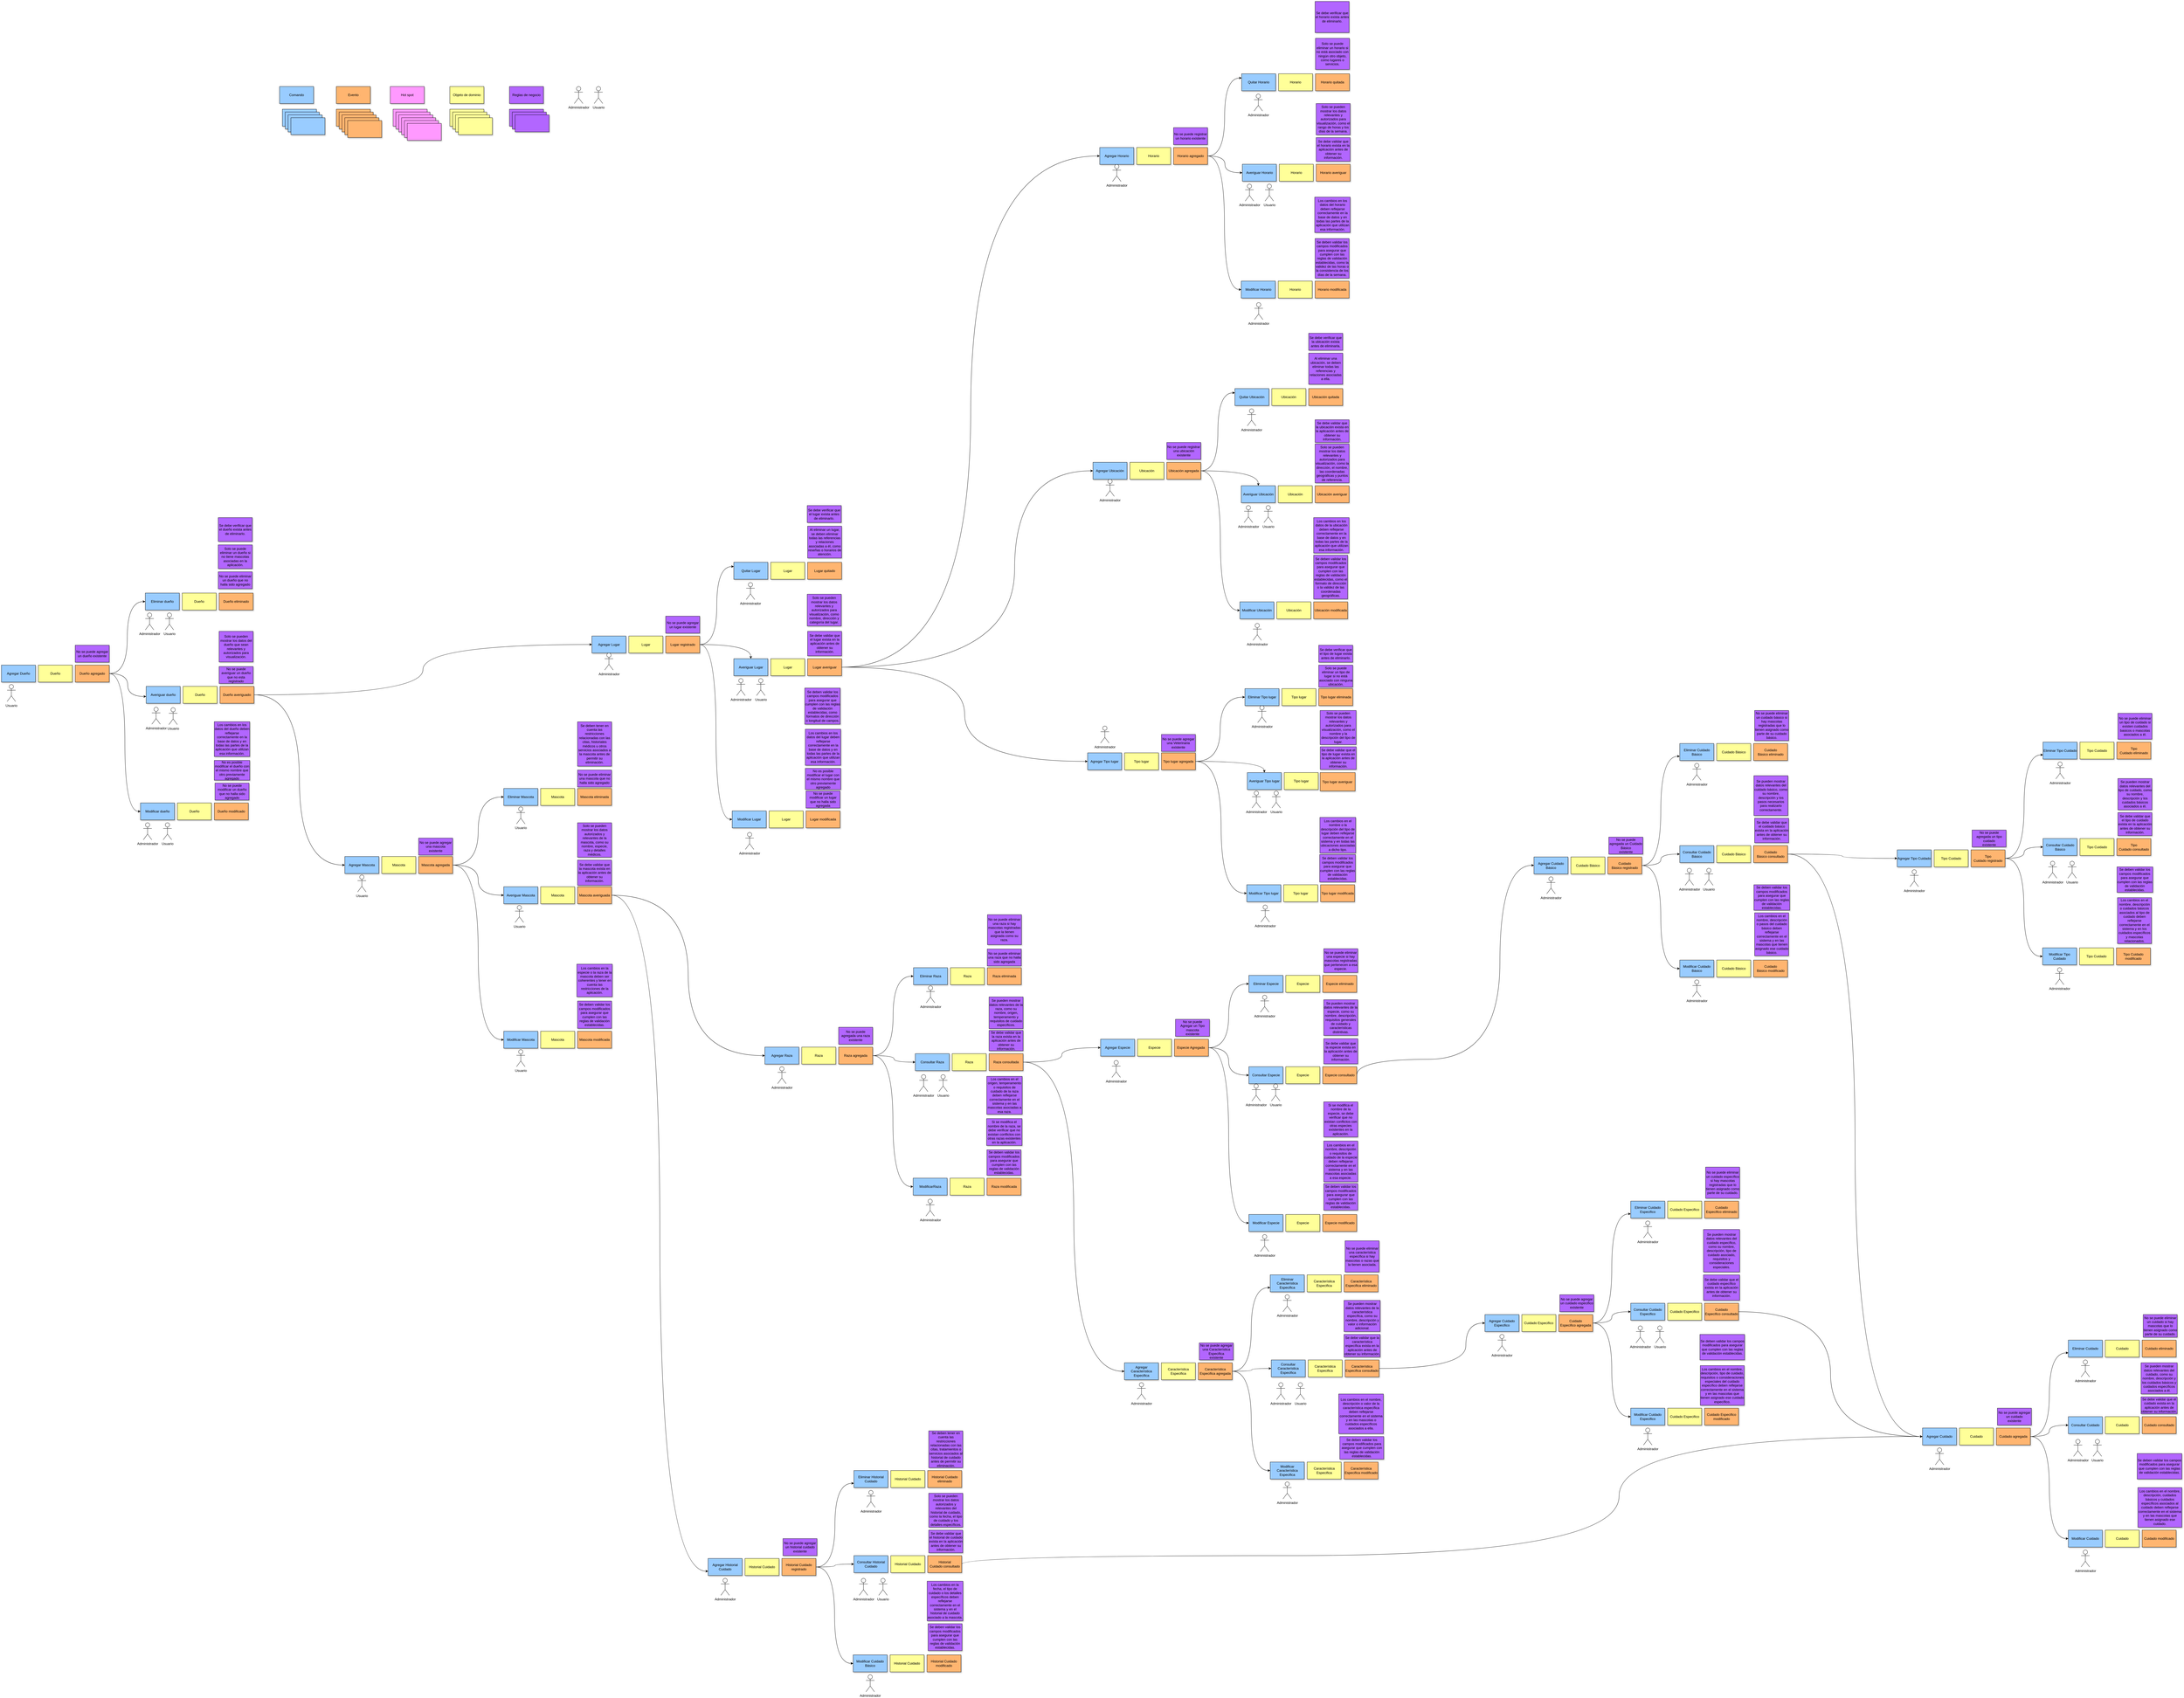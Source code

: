 <mxfile version="21.3.3" type="google">
  <diagram id="lgL2vxZqEfNOscVH6r-I" name="Página-1">
    <mxGraphModel grid="1" page="1" gridSize="10" guides="1" tooltips="1" connect="1" arrows="1" fold="1" pageScale="1" pageWidth="827" pageHeight="1169" math="0" shadow="0">
      <root>
        <mxCell id="0" />
        <mxCell id="1" parent="0" />
        <mxCell id="_J4kwb6LyfHTNk6_ebWa-1" value="" style="rounded=0;whiteSpace=wrap;html=1;fillColor=#99CCFF;shadow=1;" vertex="1" parent="1">
          <mxGeometry x="-570" y="-910" width="120" height="60" as="geometry" />
        </mxCell>
        <mxCell id="_J4kwb6LyfHTNk6_ebWa-2" value="" style="rounded=0;whiteSpace=wrap;html=1;fillColor=#99CCFF;shadow=1;" vertex="1" parent="1">
          <mxGeometry x="-560" y="-900" width="120" height="60" as="geometry" />
        </mxCell>
        <mxCell id="_J4kwb6LyfHTNk6_ebWa-3" value="" style="rounded=0;whiteSpace=wrap;html=1;fillColor=#99CCFF;shadow=1;" vertex="1" parent="1">
          <mxGeometry x="-550" y="-890" width="120" height="60" as="geometry" />
        </mxCell>
        <mxCell id="_J4kwb6LyfHTNk6_ebWa-4" value="" style="rounded=0;whiteSpace=wrap;html=1;fillColor=#99CCFF;shadow=1;" vertex="1" parent="1">
          <mxGeometry x="-540" y="-880" width="120" height="60" as="geometry" />
        </mxCell>
        <mxCell id="_J4kwb6LyfHTNk6_ebWa-5" value="Eliminar dueño" style="rounded=0;whiteSpace=wrap;html=1;fillColor=#99CCFF;shadow=1;" vertex="1" parent="1">
          <mxGeometry x="-1053" y="796" width="120" height="60" as="geometry" />
        </mxCell>
        <mxCell id="_J4kwb6LyfHTNk6_ebWa-6" value="Agregar Dueño" style="rounded=0;whiteSpace=wrap;html=1;fillColor=#99CCFF;shadow=1;" vertex="1" parent="1">
          <mxGeometry x="-1560" y="1050" width="120" height="60" as="geometry" />
        </mxCell>
        <mxCell id="_J4kwb6LyfHTNk6_ebWa-7" value="Comando" style="rounded=0;whiteSpace=wrap;html=1;fillColor=#99CCFF;shadow=1;" vertex="1" parent="1">
          <mxGeometry x="-580" y="-990" width="120" height="60" as="geometry" />
        </mxCell>
        <mxCell id="_J4kwb6LyfHTNk6_ebWa-8" value="Evento" style="rounded=0;whiteSpace=wrap;html=1;fillColor=#FFB570;shadow=1;" vertex="1" parent="1">
          <mxGeometry x="-380" y="-990" width="120" height="60" as="geometry" />
        </mxCell>
        <mxCell id="_J4kwb6LyfHTNk6_ebWa-9" value="" style="rounded=0;whiteSpace=wrap;html=1;fillColor=#FFB570;shadow=1;" vertex="1" parent="1">
          <mxGeometry x="-380" y="-910" width="120" height="60" as="geometry" />
        </mxCell>
        <mxCell id="_J4kwb6LyfHTNk6_ebWa-10" value="" style="rounded=0;whiteSpace=wrap;html=1;fillColor=#FFB570;shadow=1;" vertex="1" parent="1">
          <mxGeometry x="-370" y="-900" width="120" height="60" as="geometry" />
        </mxCell>
        <mxCell id="_J4kwb6LyfHTNk6_ebWa-11" value="" style="rounded=0;whiteSpace=wrap;html=1;fillColor=#FFB570;shadow=1;" vertex="1" parent="1">
          <mxGeometry x="-360" y="-890" width="120" height="60" as="geometry" />
        </mxCell>
        <mxCell id="_J4kwb6LyfHTNk6_ebWa-12" value="" style="rounded=0;whiteSpace=wrap;html=1;fillColor=#FFB570;shadow=1;" vertex="1" parent="1">
          <mxGeometry x="-350" y="-880" width="120" height="60" as="geometry" />
        </mxCell>
        <mxCell id="_J4kwb6LyfHTNk6_ebWa-13" value="" style="rounded=0;whiteSpace=wrap;html=1;fillColor=#FFB570;shadow=1;" vertex="1" parent="1">
          <mxGeometry x="-340" y="-870" width="120" height="60" as="geometry" />
        </mxCell>
        <mxCell id="vhmBQ1V-LVO94Z9cKllE-101" style="edgeStyle=orthogonalEdgeStyle;rounded=0;orthogonalLoop=1;jettySize=auto;html=1;entryX=0;entryY=0.5;entryDx=0;entryDy=0;curved=1;" edge="1" parent="1" source="_J4kwb6LyfHTNk6_ebWa-14" target="_J4kwb6LyfHTNk6_ebWa-5">
          <mxGeometry relative="1" as="geometry" />
        </mxCell>
        <mxCell id="vhmBQ1V-LVO94Z9cKllE-103" style="edgeStyle=orthogonalEdgeStyle;curved=1;rounded=0;orthogonalLoop=1;jettySize=auto;html=1;entryX=0;entryY=0.597;entryDx=0;entryDy=0;entryPerimeter=0;" edge="1" parent="1" source="_J4kwb6LyfHTNk6_ebWa-14" target="_J4kwb6LyfHTNk6_ebWa-55">
          <mxGeometry relative="1" as="geometry" />
        </mxCell>
        <mxCell id="vhmBQ1V-LVO94Z9cKllE-105" style="edgeStyle=orthogonalEdgeStyle;curved=1;rounded=0;orthogonalLoop=1;jettySize=auto;html=1;entryX=0;entryY=0.5;entryDx=0;entryDy=0;" edge="1" parent="1" source="_J4kwb6LyfHTNk6_ebWa-14" target="_J4kwb6LyfHTNk6_ebWa-58">
          <mxGeometry relative="1" as="geometry" />
        </mxCell>
        <mxCell id="_J4kwb6LyfHTNk6_ebWa-14" value="Dueño agregado" style="rounded=0;whiteSpace=wrap;html=1;fillColor=#FFB570;shadow=1;" vertex="1" parent="1">
          <mxGeometry x="-1300" y="1050" width="120" height="60" as="geometry" />
        </mxCell>
        <mxCell id="_J4kwb6LyfHTNk6_ebWa-15" value="Hot spot" style="rounded=0;whiteSpace=wrap;html=1;fillColor=#FF99FF;shadow=1;" vertex="1" parent="1">
          <mxGeometry x="-190" y="-990" width="120" height="60" as="geometry" />
        </mxCell>
        <mxCell id="_J4kwb6LyfHTNk6_ebWa-21" value="" style="rounded=0;whiteSpace=wrap;html=1;fillColor=#FF99FF;shadow=1;" vertex="1" parent="1">
          <mxGeometry x="-180" y="-910" width="120" height="60" as="geometry" />
        </mxCell>
        <mxCell id="_J4kwb6LyfHTNk6_ebWa-27" value="Objeto de dominio" style="rounded=0;whiteSpace=wrap;html=1;fillColor=#FFFF99;shadow=1;" vertex="1" parent="1">
          <mxGeometry x="20" y="-990" width="120" height="60" as="geometry" />
        </mxCell>
        <mxCell id="_J4kwb6LyfHTNk6_ebWa-28" value="&lt;span style=&quot;color: rgba(0, 0, 0, 0); font-family: monospace; font-size: 0px; text-align: start;&quot;&gt;%3CmxGraphModel%3E%3Croot%3E%3CmxCell%20id%3D%220%22%2F%3E%3CmxCell%20id%3D%221%22%20parent%3D%220%22%2F%3E%3CmxCell%20id%3D%222%22%20value%3D%22Objeto%20de%20dominio%22%20style%3D%22rounded%3D0%3BwhiteSpace%3Dwrap%3Bhtml%3D1%3BfillColor%3D%23FFFF99%3Bshadow%3D1%3B%22%20vertex%3D%221%22%20parent%3D%221%22%3E%3CmxGeometry%20x%3D%22740%22%20y%3D%22180%22%20width%3D%22120%22%20height%3D%2260%22%20as%3D%22geometry%22%2F%3E%3C%2FmxCell%3E%3C%2Froot%3E%3C%2FmxGraphModel%3E&lt;/span&gt;" style="rounded=0;whiteSpace=wrap;html=1;fillColor=#FFFF99;shadow=1;" vertex="1" parent="1">
          <mxGeometry x="20" y="-910" width="120" height="60" as="geometry" />
        </mxCell>
        <mxCell id="_J4kwb6LyfHTNk6_ebWa-29" value="" style="rounded=0;whiteSpace=wrap;html=1;fillColor=#FFFF99;shadow=1;" vertex="1" parent="1">
          <mxGeometry x="30" y="-900" width="120" height="60" as="geometry" />
        </mxCell>
        <mxCell id="_J4kwb6LyfHTNk6_ebWa-34" value="Reglas de negocio" style="rounded=0;whiteSpace=wrap;html=1;fillColor=#B266FF;shadow=1;" vertex="1" parent="1">
          <mxGeometry x="230" y="-990" width="120" height="60" as="geometry" />
        </mxCell>
        <mxCell id="_J4kwb6LyfHTNk6_ebWa-36" value="" style="rounded=0;whiteSpace=wrap;html=1;fillColor=#B266FF;shadow=1;" vertex="1" parent="1">
          <mxGeometry x="230" y="-910" width="120" height="60" as="geometry" />
        </mxCell>
        <mxCell id="_J4kwb6LyfHTNk6_ebWa-37" value="" style="rounded=0;whiteSpace=wrap;html=1;fillColor=#B266FF;shadow=1;" vertex="1" parent="1">
          <mxGeometry x="240" y="-900" width="120" height="60" as="geometry" />
        </mxCell>
        <mxCell id="_J4kwb6LyfHTNk6_ebWa-38" value="" style="rounded=0;whiteSpace=wrap;html=1;fillColor=#B266FF;shadow=1;" vertex="1" parent="1">
          <mxGeometry x="250" y="-890" width="120" height="60" as="geometry" />
        </mxCell>
        <mxCell id="_J4kwb6LyfHTNk6_ebWa-39" value="No se puede averiguar un dueño que no esta registrado" style="rounded=0;whiteSpace=wrap;html=1;fillColor=#B266FF;shadow=1;" vertex="1" parent="1">
          <mxGeometry x="-793" y="1055" width="120" height="60" as="geometry" />
        </mxCell>
        <mxCell id="_J4kwb6LyfHTNk6_ebWa-40" value="No se puede eliminar un dueño que no halla sido agregado" style="rounded=0;whiteSpace=wrap;html=1;fillColor=#B266FF;shadow=1;" vertex="1" parent="1">
          <mxGeometry x="-796" y="721" width="120" height="60" as="geometry" />
        </mxCell>
        <mxCell id="_J4kwb6LyfHTNk6_ebWa-41" value="No se puede agregar un dueño existente" style="rounded=0;whiteSpace=wrap;html=1;fillColor=#B266FF;shadow=1;" vertex="1" parent="1">
          <mxGeometry x="-1300" y="980" width="120" height="60" as="geometry" />
        </mxCell>
        <mxCell id="_J4kwb6LyfHTNk6_ebWa-44" value="" style="rounded=0;whiteSpace=wrap;html=1;fillColor=#FF99FF;shadow=1;" vertex="1" parent="1">
          <mxGeometry x="-170" y="-900" width="120" height="60" as="geometry" />
        </mxCell>
        <mxCell id="_J4kwb6LyfHTNk6_ebWa-45" value="" style="rounded=0;whiteSpace=wrap;html=1;fillColor=#FF99FF;shadow=1;" vertex="1" parent="1">
          <mxGeometry x="-160" y="-890" width="120" height="60" as="geometry" />
        </mxCell>
        <mxCell id="_J4kwb6LyfHTNk6_ebWa-46" value="" style="rounded=0;whiteSpace=wrap;html=1;fillColor=#FF99FF;shadow=1;" vertex="1" parent="1">
          <mxGeometry x="-150" y="-880" width="120" height="60" as="geometry" />
        </mxCell>
        <mxCell id="_J4kwb6LyfHTNk6_ebWa-47" value="" style="rounded=0;whiteSpace=wrap;html=1;fillColor=#FF99FF;shadow=1;" vertex="1" parent="1">
          <mxGeometry x="-140" y="-870" width="120" height="60" as="geometry" />
        </mxCell>
        <mxCell id="_J4kwb6LyfHTNk6_ebWa-48" value="" style="rounded=0;whiteSpace=wrap;html=1;fillColor=#FF99FF;shadow=1;" vertex="1" parent="1">
          <mxGeometry x="-130" y="-860" width="120" height="60" as="geometry" />
        </mxCell>
        <mxCell id="_J4kwb6LyfHTNk6_ebWa-49" value="" style="rounded=0;whiteSpace=wrap;html=1;fillColor=#FFFF99;shadow=1;" vertex="1" parent="1">
          <mxGeometry x="40" y="-890" width="120" height="60" as="geometry" />
        </mxCell>
        <mxCell id="_J4kwb6LyfHTNk6_ebWa-50" value="" style="rounded=0;whiteSpace=wrap;html=1;fillColor=#FFFF99;shadow=1;" vertex="1" parent="1">
          <mxGeometry x="50" y="-880" width="120" height="60" as="geometry" />
        </mxCell>
        <mxCell id="_J4kwb6LyfHTNk6_ebWa-52" value="Dueño" style="rounded=0;whiteSpace=wrap;html=1;fillColor=#FFFF99;shadow=1;" vertex="1" parent="1">
          <mxGeometry x="-1430" y="1050" width="120" height="60" as="geometry" />
        </mxCell>
        <mxCell id="_J4kwb6LyfHTNk6_ebWa-53" value="Dueño" style="rounded=0;whiteSpace=wrap;html=1;fillColor=#FFFF99;shadow=1;" vertex="1" parent="1">
          <mxGeometry x="-923" y="796" width="120" height="60" as="geometry" />
        </mxCell>
        <mxCell id="_J4kwb6LyfHTNk6_ebWa-54" value="Dueño eliminado" style="rounded=0;whiteSpace=wrap;html=1;fillColor=#FFB570;shadow=1;" vertex="1" parent="1">
          <mxGeometry x="-793" y="796" width="120" height="60" as="geometry" />
        </mxCell>
        <mxCell id="_J4kwb6LyfHTNk6_ebWa-55" value="Averiguar dueño" style="rounded=0;whiteSpace=wrap;html=1;fillColor=#99CCFF;shadow=1;" vertex="1" parent="1">
          <mxGeometry x="-1050" y="1125" width="120" height="60" as="geometry" />
        </mxCell>
        <mxCell id="_J4kwb6LyfHTNk6_ebWa-56" value="Dueño" style="rounded=0;whiteSpace=wrap;html=1;fillColor=#FFFF99;shadow=1;" vertex="1" parent="1">
          <mxGeometry x="-920" y="1125" width="120" height="60" as="geometry" />
        </mxCell>
        <mxCell id="vhmBQ1V-LVO94Z9cKllE-115" style="edgeStyle=orthogonalEdgeStyle;curved=1;rounded=0;orthogonalLoop=1;jettySize=auto;html=1;entryX=0;entryY=0.5;entryDx=0;entryDy=0;" edge="1" parent="1" source="_J4kwb6LyfHTNk6_ebWa-57" target="-6fMBi7LUTOHZC93MKCP-5">
          <mxGeometry relative="1" as="geometry" />
        </mxCell>
        <mxCell id="Dz0s9UzHJmE5AsewYLr2-1" style="edgeStyle=orthogonalEdgeStyle;rounded=0;orthogonalLoop=1;jettySize=auto;html=1;exitX=1;exitY=0.5;exitDx=0;exitDy=0;entryX=0;entryY=0.5;entryDx=0;entryDy=0;curved=1;" edge="1" parent="1" source="_J4kwb6LyfHTNk6_ebWa-57" target="1HI9JUUZDhWhrkzi_0wI-27">
          <mxGeometry relative="1" as="geometry" />
        </mxCell>
        <mxCell id="_J4kwb6LyfHTNk6_ebWa-57" value="Dueño averiguado" style="rounded=0;whiteSpace=wrap;html=1;fillColor=#FFB570;shadow=1;" vertex="1" parent="1">
          <mxGeometry x="-790" y="1125" width="120" height="60" as="geometry" />
        </mxCell>
        <mxCell id="_J4kwb6LyfHTNk6_ebWa-58" value="Modificar dueño" style="rounded=0;whiteSpace=wrap;html=1;fillColor=#99CCFF;shadow=1;" vertex="1" parent="1">
          <mxGeometry x="-1070" y="1536" width="120" height="60" as="geometry" />
        </mxCell>
        <mxCell id="_J4kwb6LyfHTNk6_ebWa-59" value="Dueño" style="rounded=0;whiteSpace=wrap;html=1;fillColor=#FFFF99;shadow=1;" vertex="1" parent="1">
          <mxGeometry x="-940" y="1536" width="120" height="60" as="geometry" />
        </mxCell>
        <mxCell id="_J4kwb6LyfHTNk6_ebWa-60" value="Dueño modificado" style="rounded=0;whiteSpace=wrap;html=1;fillColor=#FFB570;shadow=1;" vertex="1" parent="1">
          <mxGeometry x="-810" y="1536" width="120" height="60" as="geometry" />
        </mxCell>
        <mxCell id="-6fMBi7LUTOHZC93MKCP-4" value="Eliminar Mascota" style="rounded=0;whiteSpace=wrap;html=1;fillColor=#99CCFF;shadow=1;" vertex="1" parent="1">
          <mxGeometry x="210" y="1485" width="120" height="60" as="geometry" />
        </mxCell>
        <mxCell id="-6fMBi7LUTOHZC93MKCP-5" value="Agregar Mascota" style="rounded=0;whiteSpace=wrap;html=1;fillColor=#99CCFF;shadow=1;" vertex="1" parent="1">
          <mxGeometry x="-350" y="1725" width="120" height="60" as="geometry" />
        </mxCell>
        <mxCell id="vhmBQ1V-LVO94Z9cKllE-117" style="edgeStyle=orthogonalEdgeStyle;curved=1;rounded=0;orthogonalLoop=1;jettySize=auto;html=1;entryX=0;entryY=0.5;entryDx=0;entryDy=0;" edge="1" parent="1" source="-6fMBi7LUTOHZC93MKCP-7" target="-6fMBi7LUTOHZC93MKCP-4">
          <mxGeometry relative="1" as="geometry" />
        </mxCell>
        <mxCell id="vhmBQ1V-LVO94Z9cKllE-118" style="edgeStyle=orthogonalEdgeStyle;curved=1;rounded=0;orthogonalLoop=1;jettySize=auto;html=1;entryX=0;entryY=0.5;entryDx=0;entryDy=0;" edge="1" parent="1" source="-6fMBi7LUTOHZC93MKCP-7" target="-6fMBi7LUTOHZC93MKCP-12">
          <mxGeometry relative="1" as="geometry" />
        </mxCell>
        <mxCell id="vhmBQ1V-LVO94Z9cKllE-119" style="edgeStyle=orthogonalEdgeStyle;curved=1;rounded=0;orthogonalLoop=1;jettySize=auto;html=1;entryX=0;entryY=0.5;entryDx=0;entryDy=0;" edge="1" parent="1" source="-6fMBi7LUTOHZC93MKCP-7" target="-6fMBi7LUTOHZC93MKCP-15">
          <mxGeometry relative="1" as="geometry" />
        </mxCell>
        <mxCell id="-6fMBi7LUTOHZC93MKCP-7" value="Mascota agregada" style="rounded=0;whiteSpace=wrap;html=1;fillColor=#FFB570;shadow=1;" vertex="1" parent="1">
          <mxGeometry x="-90" y="1725" width="120" height="60" as="geometry" />
        </mxCell>
        <mxCell id="-6fMBi7LUTOHZC93MKCP-8" value="Mascota" style="rounded=0;whiteSpace=wrap;html=1;fillColor=#FFFF99;shadow=1;" vertex="1" parent="1">
          <mxGeometry x="-220" y="1725" width="120" height="60" as="geometry" />
        </mxCell>
        <mxCell id="-6fMBi7LUTOHZC93MKCP-9" value="Mascota" style="rounded=0;whiteSpace=wrap;html=1;fillColor=#FFFF99;shadow=1;" vertex="1" parent="1">
          <mxGeometry x="340" y="1485" width="120" height="60" as="geometry" />
        </mxCell>
        <mxCell id="-6fMBi7LUTOHZC93MKCP-11" value="Mascota eliminada" style="rounded=0;whiteSpace=wrap;html=1;fillColor=#FFB570;shadow=1;" vertex="1" parent="1">
          <mxGeometry x="470" y="1485" width="120" height="60" as="geometry" />
        </mxCell>
        <mxCell id="-6fMBi7LUTOHZC93MKCP-12" value="Averiguar Mascota" style="rounded=0;whiteSpace=wrap;html=1;fillColor=#99CCFF;shadow=1;" vertex="1" parent="1">
          <mxGeometry x="210" y="1831.5" width="120" height="60" as="geometry" />
        </mxCell>
        <mxCell id="-6fMBi7LUTOHZC93MKCP-13" value="Mascota" style="rounded=0;whiteSpace=wrap;html=1;fillColor=#FFFF99;shadow=1;" vertex="1" parent="1">
          <mxGeometry x="340" y="1831.5" width="120" height="60" as="geometry" />
        </mxCell>
        <mxCell id="vhmBQ1V-LVO94Z9cKllE-121" style="edgeStyle=orthogonalEdgeStyle;curved=1;rounded=0;orthogonalLoop=1;jettySize=auto;html=1;entryX=0;entryY=0.5;entryDx=0;entryDy=0;" edge="1" parent="1" source="-6fMBi7LUTOHZC93MKCP-14" target="-6fMBi7LUTOHZC93MKCP-37">
          <mxGeometry relative="1" as="geometry" />
        </mxCell>
        <mxCell id="vhmBQ1V-LVO94Z9cKllE-125" style="edgeStyle=orthogonalEdgeStyle;curved=1;rounded=0;orthogonalLoop=1;jettySize=auto;html=1;entryX=0;entryY=0.75;entryDx=0;entryDy=0;" edge="1" parent="1" source="-6fMBi7LUTOHZC93MKCP-14" target="-6fMBi7LUTOHZC93MKCP-50">
          <mxGeometry relative="1" as="geometry" />
        </mxCell>
        <mxCell id="-6fMBi7LUTOHZC93MKCP-14" value="Mascota averiguada" style="rounded=0;whiteSpace=wrap;html=1;fillColor=#FFB570;shadow=1;" vertex="1" parent="1">
          <mxGeometry x="470" y="1831.5" width="120" height="60" as="geometry" />
        </mxCell>
        <mxCell id="-6fMBi7LUTOHZC93MKCP-15" value="Modificar Mascota" style="rounded=0;whiteSpace=wrap;html=1;fillColor=#99CCFF;shadow=1;" vertex="1" parent="1">
          <mxGeometry x="210" y="2341" width="120" height="60" as="geometry" />
        </mxCell>
        <mxCell id="-6fMBi7LUTOHZC93MKCP-16" value="Mascota" style="rounded=0;whiteSpace=wrap;html=1;fillColor=#FFFF99;shadow=1;" vertex="1" parent="1">
          <mxGeometry x="340" y="2341" width="120" height="60" as="geometry" />
        </mxCell>
        <mxCell id="-6fMBi7LUTOHZC93MKCP-17" value="Mascota modificada" style="rounded=0;whiteSpace=wrap;html=1;fillColor=#FFB570;shadow=1;" vertex="1" parent="1">
          <mxGeometry x="470" y="2341" width="120" height="60" as="geometry" />
        </mxCell>
        <mxCell id="-6fMBi7LUTOHZC93MKCP-20" value="Quitar Ubicación" style="rounded=0;whiteSpace=wrap;html=1;fillColor=#99CCFF;shadow=1;" vertex="1" parent="1">
          <mxGeometry x="2786.25" y="75" width="120" height="60" as="geometry" />
        </mxCell>
        <mxCell id="-6fMBi7LUTOHZC93MKCP-21" value="Agregar Ubicación" style="rounded=0;whiteSpace=wrap;html=1;fillColor=#99CCFF;shadow=1;" vertex="1" parent="1">
          <mxGeometry x="2286.25" y="335" width="120" height="60" as="geometry" />
        </mxCell>
        <mxCell id="vhmBQ1V-LVO94Z9cKllE-108" style="edgeStyle=orthogonalEdgeStyle;curved=1;rounded=0;orthogonalLoop=1;jettySize=auto;html=1;" edge="1" parent="1" source="-6fMBi7LUTOHZC93MKCP-23" target="-6fMBi7LUTOHZC93MKCP-28">
          <mxGeometry relative="1" as="geometry" />
        </mxCell>
        <mxCell id="vhmBQ1V-LVO94Z9cKllE-109" style="edgeStyle=orthogonalEdgeStyle;curved=1;rounded=0;orthogonalLoop=1;jettySize=auto;html=1;entryX=0;entryY=0.25;entryDx=0;entryDy=0;" edge="1" parent="1" source="-6fMBi7LUTOHZC93MKCP-23" target="-6fMBi7LUTOHZC93MKCP-20">
          <mxGeometry relative="1" as="geometry" />
        </mxCell>
        <mxCell id="vhmBQ1V-LVO94Z9cKllE-110" style="edgeStyle=orthogonalEdgeStyle;curved=1;rounded=0;orthogonalLoop=1;jettySize=auto;html=1;entryX=0;entryY=0.5;entryDx=0;entryDy=0;" edge="1" parent="1" source="-6fMBi7LUTOHZC93MKCP-23" target="-6fMBi7LUTOHZC93MKCP-31">
          <mxGeometry relative="1" as="geometry" />
        </mxCell>
        <mxCell id="-6fMBi7LUTOHZC93MKCP-23" value="Ubicación agregada" style="rounded=0;whiteSpace=wrap;html=1;fillColor=#FFB570;shadow=1;" vertex="1" parent="1">
          <mxGeometry x="2546.25" y="335" width="120" height="60" as="geometry" />
        </mxCell>
        <mxCell id="-6fMBi7LUTOHZC93MKCP-24" value="Ubicación" style="rounded=0;whiteSpace=wrap;html=1;fillColor=#FFFF99;shadow=1;" vertex="1" parent="1">
          <mxGeometry x="2416.25" y="335" width="120" height="60" as="geometry" />
        </mxCell>
        <mxCell id="-6fMBi7LUTOHZC93MKCP-25" value="Ubicación" style="rounded=0;whiteSpace=wrap;html=1;fillColor=#FFFF99;shadow=1;" vertex="1" parent="1">
          <mxGeometry x="2916.25" y="75" width="120" height="60" as="geometry" />
        </mxCell>
        <mxCell id="-6fMBi7LUTOHZC93MKCP-27" value="Ubicación quitada" style="rounded=0;whiteSpace=wrap;html=1;fillColor=#FFB570;shadow=1;" vertex="1" parent="1">
          <mxGeometry x="3046.25" y="75" width="120" height="60" as="geometry" />
        </mxCell>
        <mxCell id="-6fMBi7LUTOHZC93MKCP-28" value="Averiguar Ubicación" style="rounded=0;whiteSpace=wrap;html=1;fillColor=#99CCFF;shadow=1;" vertex="1" parent="1">
          <mxGeometry x="2808.75" y="417.5" width="120" height="60" as="geometry" />
        </mxCell>
        <mxCell id="-6fMBi7LUTOHZC93MKCP-29" value="Ubicación" style="rounded=0;whiteSpace=wrap;html=1;fillColor=#FFFF99;shadow=1;" vertex="1" parent="1">
          <mxGeometry x="2938.75" y="417.5" width="120" height="60" as="geometry" />
        </mxCell>
        <mxCell id="-6fMBi7LUTOHZC93MKCP-30" value="Ubicación averiguar" style="rounded=0;whiteSpace=wrap;html=1;fillColor=#FFB570;shadow=1;" vertex="1" parent="1">
          <mxGeometry x="3068.75" y="417.5" width="120" height="60" as="geometry" />
        </mxCell>
        <mxCell id="-6fMBi7LUTOHZC93MKCP-31" value="Modificar Ubicación" style="rounded=0;whiteSpace=wrap;html=1;fillColor=#99CCFF;shadow=1;" vertex="1" parent="1">
          <mxGeometry x="2803.75" y="827" width="120" height="60" as="geometry" />
        </mxCell>
        <mxCell id="-6fMBi7LUTOHZC93MKCP-32" value="Ubicación" style="rounded=0;whiteSpace=wrap;html=1;fillColor=#FFFF99;shadow=1;" vertex="1" parent="1">
          <mxGeometry x="2933.75" y="827" width="120" height="60" as="geometry" />
        </mxCell>
        <mxCell id="-6fMBi7LUTOHZC93MKCP-33" value="Ubicación modificada" style="rounded=0;whiteSpace=wrap;html=1;fillColor=#FFB570;shadow=1;" vertex="1" parent="1">
          <mxGeometry x="3063.75" y="827" width="120" height="60" as="geometry" />
        </mxCell>
        <mxCell id="-6fMBi7LUTOHZC93MKCP-36" value="Eliminar Raza" style="rounded=0;whiteSpace=wrap;html=1;fillColor=#99CCFF;shadow=1;" vertex="1" parent="1">
          <mxGeometry x="1653.75" y="2117" width="120" height="60" as="geometry" />
        </mxCell>
        <mxCell id="-6fMBi7LUTOHZC93MKCP-37" value="Agregar Raza" style="rounded=0;whiteSpace=wrap;html=1;fillColor=#99CCFF;shadow=1;" vertex="1" parent="1">
          <mxGeometry x="1130" y="2397" width="120" height="60" as="geometry" />
        </mxCell>
        <mxCell id="vhmBQ1V-LVO94Z9cKllE-122" style="edgeStyle=orthogonalEdgeStyle;curved=1;rounded=0;orthogonalLoop=1;jettySize=auto;html=1;entryX=0;entryY=0.5;entryDx=0;entryDy=0;" edge="1" parent="1" source="-6fMBi7LUTOHZC93MKCP-38" target="-6fMBi7LUTOHZC93MKCP-36">
          <mxGeometry relative="1" as="geometry" />
        </mxCell>
        <mxCell id="vhmBQ1V-LVO94Z9cKllE-123" style="edgeStyle=orthogonalEdgeStyle;curved=1;rounded=0;orthogonalLoop=1;jettySize=auto;html=1;" edge="1" parent="1" source="-6fMBi7LUTOHZC93MKCP-38" target="-6fMBi7LUTOHZC93MKCP-42">
          <mxGeometry relative="1" as="geometry" />
        </mxCell>
        <mxCell id="vhmBQ1V-LVO94Z9cKllE-124" style="edgeStyle=orthogonalEdgeStyle;curved=1;rounded=0;orthogonalLoop=1;jettySize=auto;html=1;entryX=0;entryY=0.5;entryDx=0;entryDy=0;" edge="1" parent="1" source="-6fMBi7LUTOHZC93MKCP-38" target="-6fMBi7LUTOHZC93MKCP-45">
          <mxGeometry relative="1" as="geometry" />
        </mxCell>
        <mxCell id="-6fMBi7LUTOHZC93MKCP-38" value="Raza agregada" style="rounded=0;whiteSpace=wrap;html=1;fillColor=#FFB570;shadow=1;" vertex="1" parent="1">
          <mxGeometry x="1390" y="2397" width="120" height="60" as="geometry" />
        </mxCell>
        <mxCell id="-6fMBi7LUTOHZC93MKCP-39" value="Raza" style="rounded=0;whiteSpace=wrap;html=1;fillColor=#FFFF99;shadow=1;" vertex="1" parent="1">
          <mxGeometry x="1260" y="2397" width="120" height="60" as="geometry" />
        </mxCell>
        <mxCell id="-6fMBi7LUTOHZC93MKCP-40" value="Raza" style="rounded=0;whiteSpace=wrap;html=1;fillColor=#FFFF99;shadow=1;" vertex="1" parent="1">
          <mxGeometry x="1783.75" y="2117" width="120" height="60" as="geometry" />
        </mxCell>
        <mxCell id="-6fMBi7LUTOHZC93MKCP-41" value="Raza eliminada" style="rounded=0;whiteSpace=wrap;html=1;fillColor=#FFB570;shadow=1;" vertex="1" parent="1">
          <mxGeometry x="1913.75" y="2117" width="120" height="60" as="geometry" />
        </mxCell>
        <mxCell id="-6fMBi7LUTOHZC93MKCP-42" value="Consultar Raza" style="rounded=0;whiteSpace=wrap;html=1;fillColor=#99CCFF;shadow=1;" vertex="1" parent="1">
          <mxGeometry x="1660" y="2420" width="120" height="60" as="geometry" />
        </mxCell>
        <mxCell id="-6fMBi7LUTOHZC93MKCP-43" value="Raza" style="rounded=0;whiteSpace=wrap;html=1;fillColor=#FFFF99;shadow=1;" vertex="1" parent="1">
          <mxGeometry x="1790" y="2420" width="120" height="60" as="geometry" />
        </mxCell>
        <mxCell id="vhmBQ1V-LVO94Z9cKllE-126" style="edgeStyle=orthogonalEdgeStyle;curved=1;rounded=0;orthogonalLoop=1;jettySize=auto;html=1;entryX=0;entryY=0.5;entryDx=0;entryDy=0;" edge="1" parent="1" source="-6fMBi7LUTOHZC93MKCP-44" target="vhmBQ1V-LVO94Z9cKllE-11">
          <mxGeometry relative="1" as="geometry" />
        </mxCell>
        <mxCell id="1HI9JUUZDhWhrkzi_0wI-111" style="edgeStyle=orthogonalEdgeStyle;rounded=0;orthogonalLoop=1;jettySize=auto;html=1;exitX=1;exitY=0.5;exitDx=0;exitDy=0;entryX=0;entryY=0.5;entryDx=0;entryDy=0;curved=1;" edge="1" parent="1" source="-6fMBi7LUTOHZC93MKCP-44" target="pEZtXQWy_zC6xDb-bsfK-27">
          <mxGeometry relative="1" as="geometry" />
        </mxCell>
        <mxCell id="-6fMBi7LUTOHZC93MKCP-44" value="Raza consultada" style="rounded=0;whiteSpace=wrap;html=1;fillColor=#FFB570;shadow=1;" vertex="1" parent="1">
          <mxGeometry x="1920" y="2420" width="120" height="60" as="geometry" />
        </mxCell>
        <mxCell id="-6fMBi7LUTOHZC93MKCP-45" value="ModificarRaza" style="rounded=0;whiteSpace=wrap;html=1;fillColor=#99CCFF;shadow=1;" vertex="1" parent="1">
          <mxGeometry x="1652.5" y="2859" width="120" height="60" as="geometry" />
        </mxCell>
        <mxCell id="-6fMBi7LUTOHZC93MKCP-46" value="Raza" style="rounded=0;whiteSpace=wrap;html=1;fillColor=#FFFF99;shadow=1;" vertex="1" parent="1">
          <mxGeometry x="1782.5" y="2859" width="120" height="60" as="geometry" />
        </mxCell>
        <mxCell id="-6fMBi7LUTOHZC93MKCP-47" value="Raza modificada" style="rounded=0;whiteSpace=wrap;html=1;fillColor=#FFB570;shadow=1;" vertex="1" parent="1">
          <mxGeometry x="1912.5" y="2859" width="120" height="60" as="geometry" />
        </mxCell>
        <mxCell id="-6fMBi7LUTOHZC93MKCP-49" value="Eliminar Historial Cuidado" style="rounded=0;whiteSpace=wrap;html=1;fillColor=#99CCFF;shadow=1;" vertex="1" parent="1">
          <mxGeometry x="1443.75" y="3890" width="120" height="60" as="geometry" />
        </mxCell>
        <mxCell id="-6fMBi7LUTOHZC93MKCP-50" value="Agregar Historial Cuidado" style="rounded=0;whiteSpace=wrap;html=1;fillColor=#99CCFF;shadow=1;" vertex="1" parent="1">
          <mxGeometry x="930" y="4200" width="120" height="60" as="geometry" />
        </mxCell>
        <mxCell id="vhmBQ1V-LVO94Z9cKllE-130" style="edgeStyle=orthogonalEdgeStyle;curved=1;rounded=0;orthogonalLoop=1;jettySize=auto;html=1;entryX=0;entryY=0.75;entryDx=0;entryDy=0;" edge="1" parent="1" source="-6fMBi7LUTOHZC93MKCP-52" target="-6fMBi7LUTOHZC93MKCP-49">
          <mxGeometry relative="1" as="geometry" />
        </mxCell>
        <mxCell id="vhmBQ1V-LVO94Z9cKllE-131" style="edgeStyle=orthogonalEdgeStyle;curved=1;rounded=0;orthogonalLoop=1;jettySize=auto;html=1;entryX=0;entryY=0.5;entryDx=0;entryDy=0;" edge="1" parent="1" source="-6fMBi7LUTOHZC93MKCP-52" target="-6fMBi7LUTOHZC93MKCP-57">
          <mxGeometry relative="1" as="geometry" />
        </mxCell>
        <mxCell id="vhmBQ1V-LVO94Z9cKllE-132" style="edgeStyle=orthogonalEdgeStyle;curved=1;rounded=0;orthogonalLoop=1;jettySize=auto;html=1;entryX=0;entryY=0.5;entryDx=0;entryDy=0;" edge="1" parent="1" source="-6fMBi7LUTOHZC93MKCP-52" target="-6fMBi7LUTOHZC93MKCP-60">
          <mxGeometry relative="1" as="geometry" />
        </mxCell>
        <mxCell id="-6fMBi7LUTOHZC93MKCP-52" value="Historial Cuidado registrado" style="rounded=0;whiteSpace=wrap;html=1;fillColor=#FFB570;shadow=1;" vertex="1" parent="1">
          <mxGeometry x="1190" y="4200" width="120" height="60" as="geometry" />
        </mxCell>
        <mxCell id="-6fMBi7LUTOHZC93MKCP-53" value="Historial Cuidado" style="rounded=0;whiteSpace=wrap;html=1;fillColor=#FFFF99;shadow=1;" vertex="1" parent="1">
          <mxGeometry x="1060" y="4200" width="120" height="60" as="geometry" />
        </mxCell>
        <mxCell id="-6fMBi7LUTOHZC93MKCP-54" value="Historial Cuidado" style="rounded=0;whiteSpace=wrap;html=1;fillColor=#FFFF99;shadow=1;" vertex="1" parent="1">
          <mxGeometry x="1573.75" y="3890" width="120" height="60" as="geometry" />
        </mxCell>
        <mxCell id="-6fMBi7LUTOHZC93MKCP-56" value="Historial Cuidado eliminado" style="rounded=0;whiteSpace=wrap;html=1;fillColor=#FFB570;shadow=1;" vertex="1" parent="1">
          <mxGeometry x="1703.75" y="3890" width="120" height="60" as="geometry" />
        </mxCell>
        <mxCell id="-6fMBi7LUTOHZC93MKCP-57" value="Consultar Historial Cuidado" style="rounded=0;whiteSpace=wrap;html=1;fillColor=#99CCFF;shadow=1;" vertex="1" parent="1">
          <mxGeometry x="1443.75" y="4190" width="120" height="60" as="geometry" />
        </mxCell>
        <mxCell id="-6fMBi7LUTOHZC93MKCP-58" value="Historial Cuidado" style="rounded=0;whiteSpace=wrap;html=1;fillColor=#FFFF99;shadow=1;" vertex="1" parent="1">
          <mxGeometry x="1573.75" y="4190" width="120" height="60" as="geometry" />
        </mxCell>
        <mxCell id="Dz0s9UzHJmE5AsewYLr2-137" style="edgeStyle=orthogonalEdgeStyle;rounded=0;orthogonalLoop=1;jettySize=auto;html=1;exitX=1;exitY=0.5;exitDx=0;exitDy=0;entryX=0;entryY=0.5;entryDx=0;entryDy=0;curved=1;" edge="1" parent="1" source="-6fMBi7LUTOHZC93MKCP-59" target="Dz0s9UzHJmE5AsewYLr2-109">
          <mxGeometry relative="1" as="geometry">
            <Array as="points">
              <mxPoint x="4140" y="4190" />
              <mxPoint x="4140" y="3770" />
            </Array>
          </mxGeometry>
        </mxCell>
        <mxCell id="-6fMBi7LUTOHZC93MKCP-59" value="Historial Cuidado&amp;nbsp;consultado" style="rounded=0;whiteSpace=wrap;html=1;fillColor=#FFB570;shadow=1;" vertex="1" parent="1">
          <mxGeometry x="1703.75" y="4190" width="120" height="60" as="geometry" />
        </mxCell>
        <mxCell id="-6fMBi7LUTOHZC93MKCP-60" value="Modificar Cuidado Básico" style="rounded=0;whiteSpace=wrap;html=1;fillColor=#99CCFF;shadow=1;" vertex="1" parent="1">
          <mxGeometry x="1441.25" y="4540" width="120" height="60" as="geometry" />
        </mxCell>
        <mxCell id="-6fMBi7LUTOHZC93MKCP-61" value="Historial Cuidado" style="rounded=0;whiteSpace=wrap;html=1;fillColor=#FFFF99;shadow=1;" vertex="1" parent="1">
          <mxGeometry x="1571.25" y="4540" width="120" height="60" as="geometry" />
        </mxCell>
        <mxCell id="-6fMBi7LUTOHZC93MKCP-62" value="Historial Cuidado modificado" style="rounded=0;whiteSpace=wrap;html=1;fillColor=#FFB570;shadow=1;" vertex="1" parent="1">
          <mxGeometry x="1701.25" y="4540" width="120" height="60" as="geometry" />
        </mxCell>
        <mxCell id="wqXDDWyQI48xrTPSrKH5-1" value="No se puede modificar un dueño que no halla sido agregado" style="rounded=0;whiteSpace=wrap;html=1;fillColor=#B266FF;shadow=1;" vertex="1" parent="1">
          <mxGeometry x="-807.5" y="1466" width="120" height="60" as="geometry" />
        </mxCell>
        <mxCell id="wqXDDWyQI48xrTPSrKH5-2" value="No es posible modificar el dueño con el mismo nombre que otro previamente agregado" style="rounded=0;whiteSpace=wrap;html=1;fillColor=#B266FF;shadow=1;" vertex="1" parent="1">
          <mxGeometry x="-810" y="1386" width="125" height="70" as="geometry" />
        </mxCell>
        <mxCell id="wqXDDWyQI48xrTPSrKH5-3" value="Solo se puede eliminar un dueño si no tiene mascotas asociadas en la aplicación." style="rounded=0;whiteSpace=wrap;html=1;fillColor=#B266FF;shadow=1;" vertex="1" parent="1">
          <mxGeometry x="-796" y="626" width="120" height="84" as="geometry" />
        </mxCell>
        <mxCell id="7O4smCrkcQmKs7vj3R9D-1" value="Se debe validar que la mascota exista en la aplicación antes de obtener su información." style="rounded=0;whiteSpace=wrap;html=1;fillColor=#B266FF;shadow=1;" vertex="1" parent="1">
          <mxGeometry x="470" y="1737.5" width="120" height="89" as="geometry" />
        </mxCell>
        <mxCell id="7O4smCrkcQmKs7vj3R9D-2" value="No se puede eliminar una mascota que no halla sido agregado" style="rounded=0;whiteSpace=wrap;html=1;fillColor=#B266FF;shadow=1;" vertex="1" parent="1">
          <mxGeometry x="470" y="1420" width="120" height="60" as="geometry" />
        </mxCell>
        <mxCell id="7O4smCrkcQmKs7vj3R9D-3" value="No se puede agregar una mascota existente" style="rounded=0;whiteSpace=wrap;html=1;fillColor=#B266FF;shadow=1;" vertex="1" parent="1">
          <mxGeometry x="-90" y="1660" width="120" height="60" as="geometry" />
        </mxCell>
        <mxCell id="7O4smCrkcQmKs7vj3R9D-4" value="Se deben validar los campos modificados para asegurar que cumplen con las reglas de validación establecidas." style="rounded=0;whiteSpace=wrap;html=1;fillColor=#B266FF;shadow=1;" vertex="1" parent="1">
          <mxGeometry x="470" y="2234.5" width="120" height="96.5" as="geometry" />
        </mxCell>
        <mxCell id="7O4smCrkcQmKs7vj3R9D-5" value="Los cambios en la especie o la raza de la mascota deben ser coherentes y tener en cuenta las restricciones de la aplicación." style="rounded=0;whiteSpace=wrap;html=1;fillColor=#B266FF;shadow=1;" vertex="1" parent="1">
          <mxGeometry x="467.5" y="2104.5" width="125" height="115" as="geometry" />
        </mxCell>
        <mxCell id="vhmBQ1V-LVO94Z9cKllE-1" value="No se puede registrar una ubicación existente" style="rounded=0;whiteSpace=wrap;html=1;fillColor=#B266FF;shadow=1;" vertex="1" parent="1">
          <mxGeometry x="2546.25" y="265" width="120" height="60" as="geometry" />
        </mxCell>
        <mxCell id="vhmBQ1V-LVO94Z9cKllE-2" value="Al eliminar una ubicación, se deben eliminar todas las referencias y relaciones asociadas a ella." style="rounded=0;whiteSpace=wrap;html=1;fillColor=#B266FF;shadow=1;" vertex="1" parent="1">
          <mxGeometry x="3046.25" y="-50" width="120" height="110" as="geometry" />
        </mxCell>
        <mxCell id="vhmBQ1V-LVO94Z9cKllE-4" value="Se deben validar los campos modificados para asegurar que cumplen con las reglas de validación establecidas, como el formato de dirección o la validez de las coordenadas geográficas." style="rounded=0;whiteSpace=wrap;html=1;fillColor=#B266FF;shadow=1;" vertex="1" parent="1">
          <mxGeometry x="3063.75" y="662.5" width="120" height="154.5" as="geometry" />
        </mxCell>
        <mxCell id="vhmBQ1V-LVO94Z9cKllE-5" value="Los cambios en los datos de la ubicación deben reflejarse correctamente en la base de datos y en todas las partes de la aplicación que utilizan esa información." style="rounded=0;whiteSpace=wrap;html=1;fillColor=#B266FF;shadow=1;" vertex="1" parent="1">
          <mxGeometry x="3063.75" y="530" width="125" height="125" as="geometry" />
        </mxCell>
        <mxCell id="vhmBQ1V-LVO94Z9cKllE-6" value="Solo se pueden mostrar los datos relevantes y autorizados para visualización, como la dirección, el nombre, las coordenadas geográficas y puntos de referencia." style="rounded=0;whiteSpace=wrap;html=1;fillColor=#B266FF;shadow=1;" vertex="1" parent="1">
          <mxGeometry x="3068.75" y="270" width="120" height="137.5" as="geometry" />
        </mxCell>
        <mxCell id="OzzauFBsbQyOHz3xgknY-1" value="Se debe validar que el historial de cuidado exista en la aplicación antes de obtener su información." style="rounded=0;whiteSpace=wrap;html=1;fillColor=#B266FF;shadow=1;" vertex="1" parent="1">
          <mxGeometry x="1707.5" y="4100" width="120" height="80" as="geometry" />
        </mxCell>
        <mxCell id="OzzauFBsbQyOHz3xgknY-2" value="Se deben tener en cuenta las restricciones relacionadas con las citas, tratamientos o servicios asociados al historial de cuidado antes de permitir su eliminación." style="rounded=0;whiteSpace=wrap;html=1;fillColor=#B266FF;shadow=1;" vertex="1" parent="1">
          <mxGeometry x="1707.5" y="3750" width="120" height="130" as="geometry" />
        </mxCell>
        <mxCell id="OzzauFBsbQyOHz3xgknY-3" value="No se puede agregar un historial cuidado&lt;br&gt;existente" style="rounded=0;whiteSpace=wrap;html=1;fillColor=#B266FF;shadow=1;" vertex="1" parent="1">
          <mxGeometry x="1193.75" y="4130" width="120" height="60" as="geometry" />
        </mxCell>
        <mxCell id="OzzauFBsbQyOHz3xgknY-4" value="Se deben validar los campos modificados para asegurar que cumplen con las reglas de validación establecidas." style="rounded=0;whiteSpace=wrap;html=1;fillColor=#B266FF;shadow=1;" vertex="1" parent="1">
          <mxGeometry x="1705" y="4430" width="120" height="95" as="geometry" />
        </mxCell>
        <mxCell id="OzzauFBsbQyOHz3xgknY-5" value="Los cambios en la fecha, el tipo de cuidado o los detalles específicos deben reflejarse correctamente en el sistema y en el historial de cuidado asociado a la mascota." style="rounded=0;whiteSpace=wrap;html=1;fillColor=#B266FF;shadow=1;" vertex="1" parent="1">
          <mxGeometry x="1701.87" y="4280" width="126.25" height="140" as="geometry" />
        </mxCell>
        <mxCell id="OzzauFBsbQyOHz3xgknY-6" value="Se debe validar que la raza exista en la aplicación antes de obtener su información." style="rounded=0;whiteSpace=wrap;html=1;fillColor=#B266FF;shadow=1;" vertex="1" parent="1">
          <mxGeometry x="1920" y="2338" width="120" height="72" as="geometry" />
        </mxCell>
        <mxCell id="OzzauFBsbQyOHz3xgknY-7" value="No se puede eliminar una raza que no halla sido agregada" style="rounded=0;whiteSpace=wrap;html=1;fillColor=#B266FF;shadow=1;" vertex="1" parent="1">
          <mxGeometry x="1913.75" y="2051" width="120" height="60" as="geometry" />
        </mxCell>
        <mxCell id="OzzauFBsbQyOHz3xgknY-8" value="No se puede agregada una raza existente" style="rounded=0;whiteSpace=wrap;html=1;fillColor=#B266FF;shadow=1;" vertex="1" parent="1">
          <mxGeometry x="1390" y="2327" width="120" height="60" as="geometry" />
        </mxCell>
        <mxCell id="OzzauFBsbQyOHz3xgknY-9" value="Se deben validar los campos modificados para asegurar que cumplen con las reglas de validación establecidas." style="rounded=0;whiteSpace=wrap;html=1;fillColor=#B266FF;shadow=1;" vertex="1" parent="1">
          <mxGeometry x="1912.5" y="2759" width="120" height="90" as="geometry" />
        </mxCell>
        <mxCell id="OzzauFBsbQyOHz3xgknY-10" value="Si se modifica el nombre de la raza, se debe verificar que no existan conflictos con otras razas existentes en la aplicación." style="rounded=0;whiteSpace=wrap;html=1;fillColor=#B266FF;shadow=1;" vertex="1" parent="1">
          <mxGeometry x="1911.25" y="2649" width="125" height="95" as="geometry" />
        </mxCell>
        <mxCell id="OzzauFBsbQyOHz3xgknY-11" value="No se puede eliminar una raza si hay mascotas registradas que la tienen asignada como su raza." style="rounded=0;whiteSpace=wrap;html=1;fillColor=#B266FF;shadow=1;" vertex="1" parent="1">
          <mxGeometry x="1914.37" y="1930" width="120" height="106" as="geometry" />
        </mxCell>
        <mxCell id="vhmBQ1V-LVO94Z9cKllE-10" value="Eliminar Especie" style="rounded=0;whiteSpace=wrap;html=1;fillColor=#99CCFF;shadow=1;" vertex="1" parent="1">
          <mxGeometry x="2835.51" y="2144" width="120" height="60" as="geometry" />
        </mxCell>
        <mxCell id="vhmBQ1V-LVO94Z9cKllE-11" value="Agregar Especie" style="rounded=0;whiteSpace=wrap;html=1;fillColor=#99CCFF;shadow=1;" vertex="1" parent="1">
          <mxGeometry x="2313.01" y="2369" width="120" height="60" as="geometry" />
        </mxCell>
        <mxCell id="vhmBQ1V-LVO94Z9cKllE-127" style="edgeStyle=orthogonalEdgeStyle;curved=1;rounded=0;orthogonalLoop=1;jettySize=auto;html=1;entryX=0;entryY=0.5;entryDx=0;entryDy=0;" edge="1" parent="1" source="vhmBQ1V-LVO94Z9cKllE-12" target="vhmBQ1V-LVO94Z9cKllE-10">
          <mxGeometry relative="1" as="geometry" />
        </mxCell>
        <mxCell id="vhmBQ1V-LVO94Z9cKllE-128" style="edgeStyle=orthogonalEdgeStyle;curved=1;rounded=0;orthogonalLoop=1;jettySize=auto;html=1;entryX=0;entryY=0.5;entryDx=0;entryDy=0;" edge="1" parent="1" source="vhmBQ1V-LVO94Z9cKllE-12" target="vhmBQ1V-LVO94Z9cKllE-16">
          <mxGeometry relative="1" as="geometry" />
        </mxCell>
        <mxCell id="vhmBQ1V-LVO94Z9cKllE-129" style="edgeStyle=orthogonalEdgeStyle;curved=1;rounded=0;orthogonalLoop=1;jettySize=auto;html=1;entryX=0;entryY=0.5;entryDx=0;entryDy=0;" edge="1" parent="1" source="vhmBQ1V-LVO94Z9cKllE-12" target="vhmBQ1V-LVO94Z9cKllE-19">
          <mxGeometry relative="1" as="geometry" />
        </mxCell>
        <mxCell id="vhmBQ1V-LVO94Z9cKllE-12" value="Especie Agregada&amp;nbsp;" style="rounded=0;whiteSpace=wrap;html=1;fillColor=#FFB570;shadow=1;" vertex="1" parent="1">
          <mxGeometry x="2573.01" y="2369" width="120" height="60" as="geometry" />
        </mxCell>
        <mxCell id="vhmBQ1V-LVO94Z9cKllE-14" value="Especie" style="rounded=0;whiteSpace=wrap;html=1;fillColor=#FFFF99;shadow=1;" vertex="1" parent="1">
          <mxGeometry x="2965.51" y="2144" width="120" height="60" as="geometry" />
        </mxCell>
        <mxCell id="vhmBQ1V-LVO94Z9cKllE-15" value="Especie eliminado" style="rounded=0;whiteSpace=wrap;html=1;fillColor=#FFB570;shadow=1;" vertex="1" parent="1">
          <mxGeometry x="3095.51" y="2144" width="120" height="60" as="geometry" />
        </mxCell>
        <mxCell id="vhmBQ1V-LVO94Z9cKllE-16" value="Consultar Especie" style="rounded=0;whiteSpace=wrap;html=1;fillColor=#99CCFF;shadow=1;" vertex="1" parent="1">
          <mxGeometry x="2835.51" y="2466" width="120" height="60" as="geometry" />
        </mxCell>
        <mxCell id="vhmBQ1V-LVO94Z9cKllE-17" value="Especie" style="rounded=0;whiteSpace=wrap;html=1;fillColor=#FFFF99;shadow=1;" vertex="1" parent="1">
          <mxGeometry x="2965.51" y="2466" width="120" height="60" as="geometry" />
        </mxCell>
        <mxCell id="Dz0s9UzHJmE5AsewYLr2-54" style="edgeStyle=orthogonalEdgeStyle;rounded=0;orthogonalLoop=1;jettySize=auto;html=1;exitX=1;exitY=0.5;exitDx=0;exitDy=0;curved=1;" edge="1" parent="1" source="vhmBQ1V-LVO94Z9cKllE-18" target="Dz0s9UzHJmE5AsewYLr2-30">
          <mxGeometry relative="1" as="geometry">
            <Array as="points">
              <mxPoint x="3216" y="2440" />
              <mxPoint x="3720" y="2440" />
              <mxPoint x="3720" y="1756" />
            </Array>
          </mxGeometry>
        </mxCell>
        <mxCell id="vhmBQ1V-LVO94Z9cKllE-18" value="Especie consultado" style="rounded=0;whiteSpace=wrap;html=1;fillColor=#FFB570;shadow=1;" vertex="1" parent="1">
          <mxGeometry x="3095.51" y="2466" width="120" height="60" as="geometry" />
        </mxCell>
        <mxCell id="vhmBQ1V-LVO94Z9cKllE-19" value="Modificar Especie" style="rounded=0;whiteSpace=wrap;html=1;fillColor=#99CCFF;shadow=1;" vertex="1" parent="1">
          <mxGeometry x="2835.51" y="2987" width="120" height="60" as="geometry" />
        </mxCell>
        <mxCell id="vhmBQ1V-LVO94Z9cKllE-20" value="Especie" style="rounded=0;whiteSpace=wrap;html=1;fillColor=#FFFF99;shadow=1;" vertex="1" parent="1">
          <mxGeometry x="2965.51" y="2987" width="120" height="60" as="geometry" />
        </mxCell>
        <mxCell id="vhmBQ1V-LVO94Z9cKllE-21" value="Especie modificado" style="rounded=0;whiteSpace=wrap;html=1;fillColor=#FFB570;shadow=1;" vertex="1" parent="1">
          <mxGeometry x="3095.51" y="2987" width="120" height="60" as="geometry" />
        </mxCell>
        <mxCell id="vhmBQ1V-LVO94Z9cKllE-22" value="Se debe validar que la especie exista en la aplicación antes de obtener su información." style="rounded=0;whiteSpace=wrap;html=1;fillColor=#B266FF;shadow=1;" vertex="1" parent="1">
          <mxGeometry x="3099.26" y="2367" width="120" height="89" as="geometry" />
        </mxCell>
        <mxCell id="vhmBQ1V-LVO94Z9cKllE-23" value="No se puede eliminar una especie si hay mascotas registradas que pertenecen a esa especie." style="rounded=0;whiteSpace=wrap;html=1;fillColor=#B266FF;shadow=1;" vertex="1" parent="1">
          <mxGeometry x="3099.26" y="2050" width="120" height="84" as="geometry" />
        </mxCell>
        <mxCell id="vhmBQ1V-LVO94Z9cKllE-24" value="No se puede Agregar&amp;nbsp;un Tipo mascota&lt;br&gt;existente" style="rounded=0;whiteSpace=wrap;html=1;fillColor=#B266FF;shadow=1;" vertex="1" parent="1">
          <mxGeometry x="2576.76" y="2299" width="120" height="60" as="geometry" />
        </mxCell>
        <mxCell id="vhmBQ1V-LVO94Z9cKllE-25" value="Se deben validar los campos modificados para asegurar que cumplen con las reglas de validación establecidas." style="rounded=0;whiteSpace=wrap;html=1;fillColor=#B266FF;shadow=1;" vertex="1" parent="1">
          <mxGeometry x="3099.26" y="2878" width="120" height="94" as="geometry" />
        </mxCell>
        <mxCell id="vhmBQ1V-LVO94Z9cKllE-27" value="Especie" style="rounded=0;whiteSpace=wrap;html=1;fillColor=#FFFF99;shadow=1;" vertex="1" parent="1">
          <mxGeometry x="2443.01" y="2369" width="120" height="60" as="geometry" />
        </mxCell>
        <mxCell id="vhmBQ1V-LVO94Z9cKllE-102" value="Usuario" style="shape=umlActor;verticalLabelPosition=bottom;verticalAlign=top;html=1;outlineConnect=0;" vertex="1" parent="1">
          <mxGeometry x="-1540" y="1118.5" width="30" height="60" as="geometry" />
        </mxCell>
        <mxCell id="vhmBQ1V-LVO94Z9cKllE-134" value="Usuario" style="shape=umlActor;verticalLabelPosition=bottom;verticalAlign=top;html=1;outlineConnect=0;" vertex="1" parent="1">
          <mxGeometry x="-970" y="1200" width="30" height="60" as="geometry" />
        </mxCell>
        <mxCell id="vhmBQ1V-LVO94Z9cKllE-135" value="Administrador" style="shape=umlActor;verticalLabelPosition=bottom;verticalAlign=top;html=1;outlineConnect=0;" vertex="1" parent="1">
          <mxGeometry x="-1030" y="1198.5" width="30" height="60" as="geometry" />
        </mxCell>
        <mxCell id="vhmBQ1V-LVO94Z9cKllE-136" value="Usuario" style="shape=umlActor;verticalLabelPosition=bottom;verticalAlign=top;html=1;outlineConnect=0;" vertex="1" parent="1">
          <mxGeometry x="-983" y="866" width="30" height="60" as="geometry" />
        </mxCell>
        <mxCell id="vhmBQ1V-LVO94Z9cKllE-137" value="Administrador" style="shape=umlActor;verticalLabelPosition=bottom;verticalAlign=top;html=1;outlineConnect=0;" vertex="1" parent="1">
          <mxGeometry x="-1053" y="866" width="30" height="60" as="geometry" />
        </mxCell>
        <mxCell id="vhmBQ1V-LVO94Z9cKllE-138" value="Usuario" style="shape=umlActor;verticalLabelPosition=bottom;verticalAlign=top;html=1;outlineConnect=0;" vertex="1" parent="1">
          <mxGeometry x="-990" y="1606" width="30" height="60" as="geometry" />
        </mxCell>
        <mxCell id="vhmBQ1V-LVO94Z9cKllE-139" value="Administrador" style="shape=umlActor;verticalLabelPosition=bottom;verticalAlign=top;html=1;outlineConnect=0;" vertex="1" parent="1">
          <mxGeometry x="-1060" y="1606" width="30" height="60" as="geometry" />
        </mxCell>
        <mxCell id="vhmBQ1V-LVO94Z9cKllE-143" value="Administrador" style="shape=umlActor;verticalLabelPosition=bottom;verticalAlign=top;html=1;outlineConnect=0;" vertex="1" parent="1">
          <mxGeometry x="2331.25" y="395" width="30" height="60" as="geometry" />
        </mxCell>
        <mxCell id="vhmBQ1V-LVO94Z9cKllE-146" value="Usuario" style="shape=umlActor;verticalLabelPosition=bottom;verticalAlign=top;html=1;outlineConnect=0;" vertex="1" parent="1">
          <mxGeometry x="528.75" y="-990" width="30" height="60" as="geometry" />
        </mxCell>
        <mxCell id="vhmBQ1V-LVO94Z9cKllE-147" value="Administrador" style="shape=umlActor;verticalLabelPosition=bottom;verticalAlign=top;html=1;outlineConnect=0;" vertex="1" parent="1">
          <mxGeometry x="458.75" y="-990" width="30" height="60" as="geometry" />
        </mxCell>
        <mxCell id="vhmBQ1V-LVO94Z9cKllE-152" value="Usuario" style="shape=umlActor;verticalLabelPosition=bottom;verticalAlign=top;html=1;outlineConnect=0;" vertex="1" parent="1">
          <mxGeometry x="2888.75" y="487.5" width="30" height="60" as="geometry" />
        </mxCell>
        <mxCell id="vhmBQ1V-LVO94Z9cKllE-153" value="Administrador" style="shape=umlActor;verticalLabelPosition=bottom;verticalAlign=top;html=1;outlineConnect=0;" vertex="1" parent="1">
          <mxGeometry x="2818.75" y="487.5" width="30" height="60" as="geometry" />
        </mxCell>
        <mxCell id="vhmBQ1V-LVO94Z9cKllE-155" value="Administrador" style="shape=umlActor;verticalLabelPosition=bottom;verticalAlign=top;html=1;outlineConnect=0;" vertex="1" parent="1">
          <mxGeometry x="2830" y="146.5" width="30" height="60" as="geometry" />
        </mxCell>
        <mxCell id="vhmBQ1V-LVO94Z9cKllE-156" value="Administrador" style="shape=umlActor;verticalLabelPosition=bottom;verticalAlign=top;html=1;outlineConnect=0;" vertex="1" parent="1">
          <mxGeometry x="2850" y="903" width="30" height="60" as="geometry" />
        </mxCell>
        <mxCell id="vhmBQ1V-LVO94Z9cKllE-164" value="Usuario" style="shape=umlActor;verticalLabelPosition=bottom;verticalAlign=top;html=1;outlineConnect=0;" vertex="1" parent="1">
          <mxGeometry x="-305" y="1790" width="30" height="60" as="geometry" />
        </mxCell>
        <mxCell id="vhmBQ1V-LVO94Z9cKllE-166" value="Usuario" style="shape=umlActor;verticalLabelPosition=bottom;verticalAlign=top;html=1;outlineConnect=0;" vertex="1" parent="1">
          <mxGeometry x="250" y="1897.5" width="30" height="60" as="geometry" />
        </mxCell>
        <mxCell id="vhmBQ1V-LVO94Z9cKllE-167" value="Usuario" style="shape=umlActor;verticalLabelPosition=bottom;verticalAlign=top;html=1;outlineConnect=0;" vertex="1" parent="1">
          <mxGeometry x="255" y="1550" width="30" height="60" as="geometry" />
        </mxCell>
        <mxCell id="vhmBQ1V-LVO94Z9cKllE-168" value="Usuario" style="shape=umlActor;verticalLabelPosition=bottom;verticalAlign=top;html=1;outlineConnect=0;" vertex="1" parent="1">
          <mxGeometry x="255" y="2406" width="30" height="60" as="geometry" />
        </mxCell>
        <mxCell id="vhmBQ1V-LVO94Z9cKllE-169" value="Administrador" style="shape=umlActor;verticalLabelPosition=bottom;verticalAlign=top;html=1;outlineConnect=0;" vertex="1" parent="1">
          <mxGeometry x="1175" y="2466" width="30" height="60" as="geometry" />
        </mxCell>
        <mxCell id="vhmBQ1V-LVO94Z9cKllE-170" value="Usuario" style="shape=umlActor;verticalLabelPosition=bottom;verticalAlign=top;html=1;outlineConnect=0;" vertex="1" parent="1">
          <mxGeometry x="1743.13" y="2494" width="30" height="60" as="geometry" />
        </mxCell>
        <mxCell id="vhmBQ1V-LVO94Z9cKllE-171" value="Administrador" style="shape=umlActor;verticalLabelPosition=bottom;verticalAlign=top;html=1;outlineConnect=0;" vertex="1" parent="1">
          <mxGeometry x="1674.38" y="2494" width="30" height="60" as="geometry" />
        </mxCell>
        <mxCell id="vhmBQ1V-LVO94Z9cKllE-174" value="Administrador" style="shape=umlActor;verticalLabelPosition=bottom;verticalAlign=top;html=1;outlineConnect=0;" vertex="1" parent="1">
          <mxGeometry x="1698.75" y="2181" width="30" height="60" as="geometry" />
        </mxCell>
        <mxCell id="vhmBQ1V-LVO94Z9cKllE-175" value="Administrador" style="shape=umlActor;verticalLabelPosition=bottom;verticalAlign=top;html=1;outlineConnect=0;" vertex="1" parent="1">
          <mxGeometry x="1697.5" y="2933" width="30" height="60" as="geometry" />
        </mxCell>
        <mxCell id="vhmBQ1V-LVO94Z9cKllE-176" value="Administrador" style="shape=umlActor;verticalLabelPosition=bottom;verticalAlign=top;html=1;outlineConnect=0;" vertex="1" parent="1">
          <mxGeometry x="975" y="4270" width="30" height="60" as="geometry" />
        </mxCell>
        <mxCell id="vhmBQ1V-LVO94Z9cKllE-177" value="Usuario" style="shape=umlActor;verticalLabelPosition=bottom;verticalAlign=top;html=1;outlineConnect=0;" vertex="1" parent="1">
          <mxGeometry x="1531.25" y="4270" width="30" height="60" as="geometry" />
        </mxCell>
        <mxCell id="vhmBQ1V-LVO94Z9cKllE-178" value="Administrador" style="shape=umlActor;verticalLabelPosition=bottom;verticalAlign=top;html=1;outlineConnect=0;" vertex="1" parent="1">
          <mxGeometry x="1462.5" y="4270" width="30" height="60" as="geometry" />
        </mxCell>
        <mxCell id="vhmBQ1V-LVO94Z9cKllE-179" value="Administrador" style="shape=umlActor;verticalLabelPosition=bottom;verticalAlign=top;html=1;outlineConnect=0;" vertex="1" parent="1">
          <mxGeometry x="1488.75" y="3960" width="30" height="60" as="geometry" />
        </mxCell>
        <mxCell id="vhmBQ1V-LVO94Z9cKllE-180" value="Administrador" style="shape=umlActor;verticalLabelPosition=bottom;verticalAlign=top;html=1;outlineConnect=0;" vertex="1" parent="1">
          <mxGeometry x="1486.25" y="4610" width="30" height="60" as="geometry" />
        </mxCell>
        <mxCell id="vhmBQ1V-LVO94Z9cKllE-181" value="Usuario" style="shape=umlActor;verticalLabelPosition=bottom;verticalAlign=top;html=1;outlineConnect=0;" vertex="1" parent="1">
          <mxGeometry x="2914.89" y="2527" width="30" height="60" as="geometry" />
        </mxCell>
        <mxCell id="vhmBQ1V-LVO94Z9cKllE-182" value="Administrador" style="shape=umlActor;verticalLabelPosition=bottom;verticalAlign=top;html=1;outlineConnect=0;" vertex="1" parent="1">
          <mxGeometry x="2846.14" y="2527" width="30" height="60" as="geometry" />
        </mxCell>
        <mxCell id="vhmBQ1V-LVO94Z9cKllE-183" value="Administrador" style="shape=umlActor;verticalLabelPosition=bottom;verticalAlign=top;html=1;outlineConnect=0;" vertex="1" parent="1">
          <mxGeometry x="2353.01" y="2444" width="30" height="60" as="geometry" />
        </mxCell>
        <mxCell id="vhmBQ1V-LVO94Z9cKllE-184" value="Administrador" style="shape=umlActor;verticalLabelPosition=bottom;verticalAlign=top;html=1;outlineConnect=0;" vertex="1" parent="1">
          <mxGeometry x="2876.14" y="2214" width="30" height="60" as="geometry" />
        </mxCell>
        <mxCell id="vhmBQ1V-LVO94Z9cKllE-185" value="Administrador" style="shape=umlActor;verticalLabelPosition=bottom;verticalAlign=top;html=1;outlineConnect=0;" vertex="1" parent="1">
          <mxGeometry x="2876.14" y="3058" width="30" height="60" as="geometry" />
        </mxCell>
        <mxCell id="pEZtXQWy_zC6xDb-bsfK-26" value="Eliminar Característica Especifica" style="rounded=0;whiteSpace=wrap;html=1;fillColor=#99CCFF;shadow=1;" vertex="1" parent="1">
          <mxGeometry x="2910.75" y="3200" width="120" height="60" as="geometry" />
        </mxCell>
        <mxCell id="pEZtXQWy_zC6xDb-bsfK-27" value="Agregar Característica Especifica" style="rounded=0;whiteSpace=wrap;html=1;fillColor=#99CCFF;shadow=1;" vertex="1" parent="1">
          <mxGeometry x="2397" y="3510" width="120" height="60" as="geometry" />
        </mxCell>
        <mxCell id="pEZtXQWy_zC6xDb-bsfK-28" style="edgeStyle=orthogonalEdgeStyle;curved=1;rounded=0;orthogonalLoop=1;jettySize=auto;html=1;entryX=0;entryY=0.75;entryDx=0;entryDy=0;" edge="1" parent="1" source="pEZtXQWy_zC6xDb-bsfK-31" target="pEZtXQWy_zC6xDb-bsfK-26">
          <mxGeometry relative="1" as="geometry" />
        </mxCell>
        <mxCell id="pEZtXQWy_zC6xDb-bsfK-29" style="edgeStyle=orthogonalEdgeStyle;curved=1;rounded=0;orthogonalLoop=1;jettySize=auto;html=1;entryX=0;entryY=0.5;entryDx=0;entryDy=0;" edge="1" parent="1" source="pEZtXQWy_zC6xDb-bsfK-31" target="pEZtXQWy_zC6xDb-bsfK-35">
          <mxGeometry relative="1" as="geometry" />
        </mxCell>
        <mxCell id="pEZtXQWy_zC6xDb-bsfK-30" style="edgeStyle=orthogonalEdgeStyle;curved=1;rounded=0;orthogonalLoop=1;jettySize=auto;html=1;entryX=0;entryY=0.5;entryDx=0;entryDy=0;" edge="1" parent="1" source="pEZtXQWy_zC6xDb-bsfK-31" target="pEZtXQWy_zC6xDb-bsfK-38">
          <mxGeometry relative="1" as="geometry" />
        </mxCell>
        <mxCell id="pEZtXQWy_zC6xDb-bsfK-31" value="Característica Especifica&amp;nbsp;agregada" style="rounded=0;whiteSpace=wrap;html=1;fillColor=#FFB570;shadow=1;" vertex="1" parent="1">
          <mxGeometry x="2657" y="3510" width="120" height="60" as="geometry" />
        </mxCell>
        <mxCell id="pEZtXQWy_zC6xDb-bsfK-32" value="Característica Especifica" style="rounded=0;whiteSpace=wrap;html=1;fillColor=#FFFF99;shadow=1;" vertex="1" parent="1">
          <mxGeometry x="2527" y="3510" width="120" height="60" as="geometry" />
        </mxCell>
        <mxCell id="pEZtXQWy_zC6xDb-bsfK-33" value="Característica Especifica" style="rounded=0;whiteSpace=wrap;html=1;fillColor=#FFFF99;shadow=1;" vertex="1" parent="1">
          <mxGeometry x="3040.75" y="3200" width="120" height="60" as="geometry" />
        </mxCell>
        <mxCell id="pEZtXQWy_zC6xDb-bsfK-34" value="Característica Especifica&amp;nbsp;eliminado" style="rounded=0;whiteSpace=wrap;html=1;fillColor=#FFB570;shadow=1;" vertex="1" parent="1">
          <mxGeometry x="3170.75" y="3200" width="120" height="60" as="geometry" />
        </mxCell>
        <mxCell id="pEZtXQWy_zC6xDb-bsfK-35" value="Consultar Característica Especifica" style="rounded=0;whiteSpace=wrap;html=1;fillColor=#99CCFF;shadow=1;" vertex="1" parent="1">
          <mxGeometry x="2914.38" y="3500" width="120" height="60" as="geometry" />
        </mxCell>
        <mxCell id="pEZtXQWy_zC6xDb-bsfK-36" value="Característica Especifica" style="rounded=0;whiteSpace=wrap;html=1;fillColor=#FFFF99;shadow=1;" vertex="1" parent="1">
          <mxGeometry x="3044.38" y="3500" width="120" height="60" as="geometry" />
        </mxCell>
        <mxCell id="Dz0s9UzHJmE5AsewYLr2-81" style="edgeStyle=orthogonalEdgeStyle;rounded=0;orthogonalLoop=1;jettySize=auto;html=1;exitX=1;exitY=0.5;exitDx=0;exitDy=0;curved=1;" edge="1" parent="1" source="pEZtXQWy_zC6xDb-bsfK-37" target="Dz0s9UzHJmE5AsewYLr2-56">
          <mxGeometry relative="1" as="geometry">
            <Array as="points">
              <mxPoint x="3600" y="3530" />
              <mxPoint x="3600" y="3370" />
            </Array>
          </mxGeometry>
        </mxCell>
        <mxCell id="pEZtXQWy_zC6xDb-bsfK-37" value="Característica Especifica&amp;nbsp;consultado" style="rounded=0;whiteSpace=wrap;html=1;fillColor=#FFB570;shadow=1;" vertex="1" parent="1">
          <mxGeometry x="3174.38" y="3500" width="120" height="60" as="geometry" />
        </mxCell>
        <mxCell id="pEZtXQWy_zC6xDb-bsfK-38" value="Modificar Característica Especifica" style="rounded=0;whiteSpace=wrap;html=1;fillColor=#99CCFF;shadow=1;" vertex="1" parent="1">
          <mxGeometry x="2910.75" y="3860" width="120" height="60" as="geometry" />
        </mxCell>
        <mxCell id="pEZtXQWy_zC6xDb-bsfK-39" value="Característica Especifica" style="rounded=0;whiteSpace=wrap;html=1;fillColor=#FFFF99;shadow=1;" vertex="1" parent="1">
          <mxGeometry x="3040.75" y="3860" width="120" height="60" as="geometry" />
        </mxCell>
        <mxCell id="pEZtXQWy_zC6xDb-bsfK-40" value="Característica Especifica&amp;nbsp;modificado" style="rounded=0;whiteSpace=wrap;html=1;fillColor=#FFB570;shadow=1;" vertex="1" parent="1">
          <mxGeometry x="3170.75" y="3860" width="120" height="60" as="geometry" />
        </mxCell>
        <mxCell id="pEZtXQWy_zC6xDb-bsfK-41" value="Se debe validar que la característica específica exista en la aplicación antes de obtener su información." style="rounded=0;whiteSpace=wrap;html=1;fillColor=#B266FF;shadow=1;" vertex="1" parent="1">
          <mxGeometry x="3170.63" y="3410" width="127.5" height="80" as="geometry" />
        </mxCell>
        <mxCell id="pEZtXQWy_zC6xDb-bsfK-42" value="No se puede eliminar una característica específica si hay mascotas o razas que la tienen asociada." style="rounded=0;whiteSpace=wrap;html=1;fillColor=#B266FF;shadow=1;" vertex="1" parent="1">
          <mxGeometry x="3174.5" y="3080" width="120" height="110" as="geometry" />
        </mxCell>
        <mxCell id="pEZtXQWy_zC6xDb-bsfK-43" value="No se puede agregar una Característica Especifica&lt;br&gt;existente" style="rounded=0;whiteSpace=wrap;html=1;fillColor=#B266FF;shadow=1;" vertex="1" parent="1">
          <mxGeometry x="2660.75" y="3440" width="120" height="60" as="geometry" />
        </mxCell>
        <mxCell id="pEZtXQWy_zC6xDb-bsfK-44" value="Se deben validar los campos modificados para asegurar que cumplen con las reglas de validación establecidas." style="rounded=0;whiteSpace=wrap;html=1;fillColor=#B266FF;shadow=1;" vertex="1" parent="1">
          <mxGeometry x="3155.75" y="3770" width="155" height="80" as="geometry" />
        </mxCell>
        <mxCell id="pEZtXQWy_zC6xDb-bsfK-45" value="Los cambios en el nombre, descripción o valor de la característica específica deben reflejarse correctamente en el sistema y en las mascotas o cuidados específicos asociados a ella." style="rounded=0;whiteSpace=wrap;html=1;fillColor=#B266FF;shadow=1;" vertex="1" parent="1">
          <mxGeometry x="3152" y="3620" width="157.5" height="140" as="geometry" />
        </mxCell>
        <mxCell id="pEZtXQWy_zC6xDb-bsfK-46" value="Administrador" style="shape=umlActor;verticalLabelPosition=bottom;verticalAlign=top;html=1;outlineConnect=0;" vertex="1" parent="1">
          <mxGeometry x="2442" y="3580" width="30" height="60" as="geometry" />
        </mxCell>
        <mxCell id="pEZtXQWy_zC6xDb-bsfK-47" value="Usuario" style="shape=umlActor;verticalLabelPosition=bottom;verticalAlign=top;html=1;outlineConnect=0;" vertex="1" parent="1">
          <mxGeometry x="3001.88" y="3580" width="30" height="60" as="geometry" />
        </mxCell>
        <mxCell id="pEZtXQWy_zC6xDb-bsfK-48" value="Administrador" style="shape=umlActor;verticalLabelPosition=bottom;verticalAlign=top;html=1;outlineConnect=0;" vertex="1" parent="1">
          <mxGeometry x="2933.13" y="3580" width="30" height="60" as="geometry" />
        </mxCell>
        <mxCell id="pEZtXQWy_zC6xDb-bsfK-49" value="Administrador" style="shape=umlActor;verticalLabelPosition=bottom;verticalAlign=top;html=1;outlineConnect=0;" vertex="1" parent="1">
          <mxGeometry x="2955.75" y="3270" width="30" height="60" as="geometry" />
        </mxCell>
        <mxCell id="pEZtXQWy_zC6xDb-bsfK-50" value="Administrador" style="shape=umlActor;verticalLabelPosition=bottom;verticalAlign=top;html=1;outlineConnect=0;" vertex="1" parent="1">
          <mxGeometry x="2955.75" y="3930" width="30" height="60" as="geometry" />
        </mxCell>
        <mxCell id="1HI9JUUZDhWhrkzi_0wI-26" value="Quitar Lugar" style="rounded=0;whiteSpace=wrap;html=1;fillColor=#99CCFF;shadow=1;" vertex="1" parent="1">
          <mxGeometry x="1020.63" y="687.5" width="120" height="60" as="geometry" />
        </mxCell>
        <mxCell id="1HI9JUUZDhWhrkzi_0wI-27" value="Agregar Lugar" style="rounded=0;whiteSpace=wrap;html=1;fillColor=#99CCFF;shadow=1;" vertex="1" parent="1">
          <mxGeometry x="520.63" y="947.5" width="120" height="60" as="geometry" />
        </mxCell>
        <mxCell id="1HI9JUUZDhWhrkzi_0wI-28" style="edgeStyle=orthogonalEdgeStyle;curved=1;rounded=0;orthogonalLoop=1;jettySize=auto;html=1;" edge="1" parent="1" source="1HI9JUUZDhWhrkzi_0wI-31" target="1HI9JUUZDhWhrkzi_0wI-35">
          <mxGeometry relative="1" as="geometry" />
        </mxCell>
        <mxCell id="1HI9JUUZDhWhrkzi_0wI-29" style="edgeStyle=orthogonalEdgeStyle;curved=1;rounded=0;orthogonalLoop=1;jettySize=auto;html=1;entryX=0;entryY=0.25;entryDx=0;entryDy=0;" edge="1" parent="1" source="1HI9JUUZDhWhrkzi_0wI-31" target="1HI9JUUZDhWhrkzi_0wI-26">
          <mxGeometry relative="1" as="geometry" />
        </mxCell>
        <mxCell id="1HI9JUUZDhWhrkzi_0wI-30" style="edgeStyle=orthogonalEdgeStyle;curved=1;rounded=0;orthogonalLoop=1;jettySize=auto;html=1;entryX=0;entryY=0.5;entryDx=0;entryDy=0;" edge="1" parent="1" source="1HI9JUUZDhWhrkzi_0wI-31" target="1HI9JUUZDhWhrkzi_0wI-38">
          <mxGeometry relative="1" as="geometry" />
        </mxCell>
        <mxCell id="1HI9JUUZDhWhrkzi_0wI-31" value="Lugar registrado" style="rounded=0;whiteSpace=wrap;html=1;fillColor=#FFB570;shadow=1;" vertex="1" parent="1">
          <mxGeometry x="780.63" y="947.5" width="120" height="60" as="geometry" />
        </mxCell>
        <mxCell id="1HI9JUUZDhWhrkzi_0wI-32" value="Lugar" style="rounded=0;whiteSpace=wrap;html=1;fillColor=#FFFF99;shadow=1;" vertex="1" parent="1">
          <mxGeometry x="650.63" y="947.5" width="120" height="60" as="geometry" />
        </mxCell>
        <mxCell id="1HI9JUUZDhWhrkzi_0wI-33" value="Lugar" style="rounded=0;whiteSpace=wrap;html=1;fillColor=#FFFF99;shadow=1;" vertex="1" parent="1">
          <mxGeometry x="1150.63" y="687.5" width="120" height="60" as="geometry" />
        </mxCell>
        <mxCell id="1HI9JUUZDhWhrkzi_0wI-34" value="Lugar quitado" style="rounded=0;whiteSpace=wrap;html=1;fillColor=#FFB570;shadow=1;" vertex="1" parent="1">
          <mxGeometry x="1280.63" y="687.5" width="120" height="60" as="geometry" />
        </mxCell>
        <mxCell id="1HI9JUUZDhWhrkzi_0wI-35" value="Averiguar Lugar" style="rounded=0;whiteSpace=wrap;html=1;fillColor=#99CCFF;shadow=1;" vertex="1" parent="1">
          <mxGeometry x="1020.63" y="1027.5" width="120" height="60" as="geometry" />
        </mxCell>
        <mxCell id="1HI9JUUZDhWhrkzi_0wI-36" value="Lugar" style="rounded=0;whiteSpace=wrap;html=1;fillColor=#FFFF99;shadow=1;" vertex="1" parent="1">
          <mxGeometry x="1150.63" y="1027.5" width="120" height="60" as="geometry" />
        </mxCell>
        <mxCell id="1HI9JUUZDhWhrkzi_0wI-109" style="edgeStyle=orthogonalEdgeStyle;rounded=0;orthogonalLoop=1;jettySize=auto;html=1;exitX=1;exitY=0.5;exitDx=0;exitDy=0;entryX=0;entryY=0.5;entryDx=0;entryDy=0;curved=1;" edge="1" parent="1" source="1HI9JUUZDhWhrkzi_0wI-37" target="-6fMBi7LUTOHZC93MKCP-21">
          <mxGeometry relative="1" as="geometry">
            <Array as="points">
              <mxPoint x="2010" y="1058" />
              <mxPoint x="2010" y="365" />
            </Array>
          </mxGeometry>
        </mxCell>
        <mxCell id="Dz0s9UzHJmE5AsewYLr2-2" style="edgeStyle=orthogonalEdgeStyle;rounded=0;orthogonalLoop=1;jettySize=auto;html=1;exitX=1;exitY=0.5;exitDx=0;exitDy=0;entryX=0;entryY=0.5;entryDx=0;entryDy=0;curved=1;" edge="1" parent="1" source="1HI9JUUZDhWhrkzi_0wI-37" target="1HI9JUUZDhWhrkzi_0wI-78">
          <mxGeometry relative="1" as="geometry" />
        </mxCell>
        <mxCell id="Dz0s9UzHJmE5AsewYLr2-28" style="edgeStyle=orthogonalEdgeStyle;rounded=0;orthogonalLoop=1;jettySize=auto;html=1;exitX=1;exitY=0.5;exitDx=0;exitDy=0;entryX=0;entryY=0.5;entryDx=0;entryDy=0;curved=1;" edge="1" parent="1" source="1HI9JUUZDhWhrkzi_0wI-37" target="Dz0s9UzHJmE5AsewYLr2-4">
          <mxGeometry relative="1" as="geometry" />
        </mxCell>
        <mxCell id="1HI9JUUZDhWhrkzi_0wI-37" value="Lugar averiguar" style="rounded=0;whiteSpace=wrap;html=1;fillColor=#FFB570;shadow=1;" vertex="1" parent="1">
          <mxGeometry x="1280.63" y="1027.5" width="120" height="60" as="geometry" />
        </mxCell>
        <mxCell id="1HI9JUUZDhWhrkzi_0wI-38" value="Modificar Lugar" style="rounded=0;whiteSpace=wrap;html=1;fillColor=#99CCFF;shadow=1;" vertex="1" parent="1">
          <mxGeometry x="1015.0" y="1564" width="120" height="60" as="geometry" />
        </mxCell>
        <mxCell id="1HI9JUUZDhWhrkzi_0wI-39" value="Lugar" style="rounded=0;whiteSpace=wrap;html=1;fillColor=#FFFF99;shadow=1;" vertex="1" parent="1">
          <mxGeometry x="1145" y="1564" width="120" height="60" as="geometry" />
        </mxCell>
        <mxCell id="1HI9JUUZDhWhrkzi_0wI-40" value="Lugar modificada" style="rounded=0;whiteSpace=wrap;html=1;fillColor=#FFB570;shadow=1;" vertex="1" parent="1">
          <mxGeometry x="1275" y="1564" width="120" height="60" as="geometry" />
        </mxCell>
        <mxCell id="1HI9JUUZDhWhrkzi_0wI-41" value="No se puede agregar un lugar existente" style="rounded=0;whiteSpace=wrap;html=1;fillColor=#B266FF;shadow=1;" vertex="1" parent="1">
          <mxGeometry x="780.63" y="877.5" width="120" height="60" as="geometry" />
        </mxCell>
        <mxCell id="1HI9JUUZDhWhrkzi_0wI-42" value="Al eliminar un lugar, se deben eliminar todas las referencias y relaciones asociadas a él, como reseñas o horarios de atención." style="rounded=0;whiteSpace=wrap;html=1;fillColor=#B266FF;shadow=1;" vertex="1" parent="1">
          <mxGeometry x="1280.63" y="560" width="120" height="112.5" as="geometry" />
        </mxCell>
        <mxCell id="1HI9JUUZDhWhrkzi_0wI-43" value="No se puede modificar un lugar que no halla sido agregada" style="rounded=0;whiteSpace=wrap;html=1;fillColor=#B266FF;shadow=1;" vertex="1" parent="1">
          <mxGeometry x="1275" y="1494" width="120" height="60" as="geometry" />
        </mxCell>
        <mxCell id="1HI9JUUZDhWhrkzi_0wI-44" value="No es posible modificar el lugar con el mismo nombre que otro previamente agregado" style="rounded=0;whiteSpace=wrap;html=1;fillColor=#B266FF;shadow=1;" vertex="1" parent="1">
          <mxGeometry x="1272.5" y="1414" width="125" height="75" as="geometry" />
        </mxCell>
        <mxCell id="1HI9JUUZDhWhrkzi_0wI-45" value="Se debe validar que el lugar exista en la aplicación antes de obtener su información." style="rounded=0;whiteSpace=wrap;html=1;fillColor=#B266FF;shadow=1;" vertex="1" parent="1">
          <mxGeometry x="1280.63" y="931" width="120" height="86.5" as="geometry" />
        </mxCell>
        <mxCell id="1HI9JUUZDhWhrkzi_0wI-46" value="Administrador" style="shape=umlActor;verticalLabelPosition=bottom;verticalAlign=top;html=1;outlineConnect=0;" vertex="1" parent="1">
          <mxGeometry x="565.63" y="1007.5" width="30" height="60" as="geometry" />
        </mxCell>
        <mxCell id="1HI9JUUZDhWhrkzi_0wI-47" value="Usuario" style="shape=umlActor;verticalLabelPosition=bottom;verticalAlign=top;html=1;outlineConnect=0;" vertex="1" parent="1">
          <mxGeometry x="1100.63" y="1097.5" width="30" height="60" as="geometry" />
        </mxCell>
        <mxCell id="1HI9JUUZDhWhrkzi_0wI-48" value="Administrador" style="shape=umlActor;verticalLabelPosition=bottom;verticalAlign=top;html=1;outlineConnect=0;" vertex="1" parent="1">
          <mxGeometry x="1030.63" y="1097.5" width="30" height="60" as="geometry" />
        </mxCell>
        <mxCell id="1HI9JUUZDhWhrkzi_0wI-49" value="Administrador" style="shape=umlActor;verticalLabelPosition=bottom;verticalAlign=top;html=1;outlineConnect=0;" vertex="1" parent="1">
          <mxGeometry x="1064.38" y="759" width="30" height="60" as="geometry" />
        </mxCell>
        <mxCell id="1HI9JUUZDhWhrkzi_0wI-50" value="Administrador" style="shape=umlActor;verticalLabelPosition=bottom;verticalAlign=top;html=1;outlineConnect=0;" vertex="1" parent="1">
          <mxGeometry x="1061.25" y="1640" width="30" height="60" as="geometry" />
        </mxCell>
        <mxCell id="1HI9JUUZDhWhrkzi_0wI-77" value="Eliminar Tipo lugar" style="rounded=0;whiteSpace=wrap;html=1;fillColor=#99CCFF;shadow=1;" vertex="1" parent="1">
          <mxGeometry x="2821.64" y="1133" width="120" height="60" as="geometry" />
        </mxCell>
        <mxCell id="1HI9JUUZDhWhrkzi_0wI-78" value="Agregar Tipo lugar" style="rounded=0;whiteSpace=wrap;html=1;fillColor=#99CCFF;shadow=1;" vertex="1" parent="1">
          <mxGeometry x="2267.27" y="1359.5" width="120" height="60" as="geometry" />
        </mxCell>
        <mxCell id="1HI9JUUZDhWhrkzi_0wI-79" style="edgeStyle=orthogonalEdgeStyle;curved=1;rounded=0;orthogonalLoop=1;jettySize=auto;html=1;entryX=0;entryY=0.5;entryDx=0;entryDy=0;" edge="1" parent="1" source="1HI9JUUZDhWhrkzi_0wI-82" target="1HI9JUUZDhWhrkzi_0wI-77">
          <mxGeometry relative="1" as="geometry" />
        </mxCell>
        <mxCell id="1HI9JUUZDhWhrkzi_0wI-80" style="edgeStyle=orthogonalEdgeStyle;curved=1;rounded=0;orthogonalLoop=1;jettySize=auto;html=1;" edge="1" parent="1" source="1HI9JUUZDhWhrkzi_0wI-82" target="1HI9JUUZDhWhrkzi_0wI-86">
          <mxGeometry relative="1" as="geometry" />
        </mxCell>
        <mxCell id="1HI9JUUZDhWhrkzi_0wI-81" style="edgeStyle=orthogonalEdgeStyle;curved=1;rounded=0;orthogonalLoop=1;jettySize=auto;html=1;entryX=0;entryY=0.5;entryDx=0;entryDy=0;" edge="1" parent="1" source="1HI9JUUZDhWhrkzi_0wI-82" target="1HI9JUUZDhWhrkzi_0wI-89">
          <mxGeometry relative="1" as="geometry" />
        </mxCell>
        <mxCell id="1HI9JUUZDhWhrkzi_0wI-82" value="Tipo lugar agregada" style="rounded=0;whiteSpace=wrap;html=1;fillColor=#FFB570;shadow=1;" vertex="1" parent="1">
          <mxGeometry x="2527.27" y="1359.5" width="120" height="60" as="geometry" />
        </mxCell>
        <mxCell id="1HI9JUUZDhWhrkzi_0wI-83" value="Tipo lugar" style="rounded=0;whiteSpace=wrap;html=1;fillColor=#FFFF99;shadow=1;" vertex="1" parent="1">
          <mxGeometry x="2397.27" y="1359.5" width="120" height="60" as="geometry" />
        </mxCell>
        <mxCell id="1HI9JUUZDhWhrkzi_0wI-84" value="Tipo lugar" style="rounded=0;whiteSpace=wrap;html=1;fillColor=#FFFF99;shadow=1;" vertex="1" parent="1">
          <mxGeometry x="2951.64" y="1133" width="120" height="60" as="geometry" />
        </mxCell>
        <mxCell id="1HI9JUUZDhWhrkzi_0wI-85" value="Tipo lugar eliminada" style="rounded=0;whiteSpace=wrap;html=1;fillColor=#FFB570;shadow=1;" vertex="1" parent="1">
          <mxGeometry x="3081.64" y="1133" width="120" height="60" as="geometry" />
        </mxCell>
        <mxCell id="1HI9JUUZDhWhrkzi_0wI-86" value="Averiguar Tipo lugar" style="rounded=0;whiteSpace=wrap;html=1;fillColor=#99CCFF;shadow=1;" vertex="1" parent="1">
          <mxGeometry x="2830.0" y="1429" width="120" height="60" as="geometry" />
        </mxCell>
        <mxCell id="1HI9JUUZDhWhrkzi_0wI-87" value="Tipo lugar" style="rounded=0;whiteSpace=wrap;html=1;fillColor=#FFFF99;shadow=1;" vertex="1" parent="1">
          <mxGeometry x="2960.0" y="1429" width="120" height="60" as="geometry" />
        </mxCell>
        <mxCell id="1HI9JUUZDhWhrkzi_0wI-88" value="Tipo lugar averiguar&amp;nbsp;" style="rounded=0;whiteSpace=wrap;html=1;fillColor=#FFB570;shadow=1;" vertex="1" parent="1">
          <mxGeometry x="3086.5" y="1429" width="123.5" height="65" as="geometry" />
        </mxCell>
        <mxCell id="1HI9JUUZDhWhrkzi_0wI-89" value="Modificar Tipo lugar" style="rounded=0;whiteSpace=wrap;html=1;fillColor=#99CCFF;shadow=1;" vertex="1" parent="1">
          <mxGeometry x="2828.06" y="1824.5" width="120" height="60" as="geometry" />
        </mxCell>
        <mxCell id="1HI9JUUZDhWhrkzi_0wI-90" value="Tipo lugar" style="rounded=0;whiteSpace=wrap;html=1;fillColor=#FFFF99;shadow=1;" vertex="1" parent="1">
          <mxGeometry x="2958.06" y="1824.5" width="120" height="60" as="geometry" />
        </mxCell>
        <mxCell id="1HI9JUUZDhWhrkzi_0wI-91" value="Tipo lugar modificada" style="rounded=0;whiteSpace=wrap;html=1;fillColor=#FFB570;shadow=1;" vertex="1" parent="1">
          <mxGeometry x="3088.06" y="1824.5" width="120" height="60" as="geometry" />
        </mxCell>
        <mxCell id="1HI9JUUZDhWhrkzi_0wI-92" value="Se debe validar que el tipo de lugar exista en la aplicación antes de obtener su información." style="rounded=0;whiteSpace=wrap;html=1;fillColor=#B266FF;shadow=1;" vertex="1" parent="1">
          <mxGeometry x="3086.87" y="1338" width="127" height="80" as="geometry" />
        </mxCell>
        <mxCell id="1HI9JUUZDhWhrkzi_0wI-93" value="Solo se puede eliminar un tipo de lugar si no está asociado con ninguna ubicación." style="rounded=0;whiteSpace=wrap;html=1;fillColor=#B266FF;shadow=1;" vertex="1" parent="1">
          <mxGeometry x="3081.64" y="1050" width="120" height="78" as="geometry" />
        </mxCell>
        <mxCell id="1HI9JUUZDhWhrkzi_0wI-94" value="No se puede agregar una Veterinaria existente" style="rounded=0;whiteSpace=wrap;html=1;fillColor=#B266FF;shadow=1;" vertex="1" parent="1">
          <mxGeometry x="2527.27" y="1294.5" width="120" height="60" as="geometry" />
        </mxCell>
        <mxCell id="1HI9JUUZDhWhrkzi_0wI-95" value="Se deben validar los campos modificados para asegurar que cumplen con las reglas de validación establecidas." style="rounded=0;whiteSpace=wrap;html=1;fillColor=#B266FF;shadow=1;" vertex="1" parent="1">
          <mxGeometry x="3084.94" y="1718" width="126.25" height="97" as="geometry" />
        </mxCell>
        <mxCell id="1HI9JUUZDhWhrkzi_0wI-96" value="Los cambios en el nombre o la descripción del tipo de lugar deben reflejarse correctamente en el sistema y en todas las ubicaciones asociadas a dicho tipo." style="rounded=0;whiteSpace=wrap;html=1;fillColor=#B266FF;shadow=1;" vertex="1" parent="1">
          <mxGeometry x="3085.69" y="1587" width="126.25" height="126" as="geometry" />
        </mxCell>
        <mxCell id="1HI9JUUZDhWhrkzi_0wI-97" value="Se debe verificar que el tipo de lugar exista antes de eliminarlo." style="rounded=0;whiteSpace=wrap;html=1;fillColor=#B266FF;shadow=1;" vertex="1" parent="1">
          <mxGeometry x="3081.64" y="980" width="120" height="60" as="geometry" />
        </mxCell>
        <mxCell id="1HI9JUUZDhWhrkzi_0wI-98" value="Administrador" style="shape=umlActor;verticalLabelPosition=bottom;verticalAlign=top;html=1;outlineConnect=0;" vertex="1" parent="1">
          <mxGeometry x="2313.01" y="1265" width="30" height="60" as="geometry" />
        </mxCell>
        <mxCell id="1HI9JUUZDhWhrkzi_0wI-99" value="Usuario" style="shape=umlActor;verticalLabelPosition=bottom;verticalAlign=top;html=1;outlineConnect=0;" vertex="1" parent="1">
          <mxGeometry x="2916.87" y="1494" width="30" height="60" as="geometry" />
        </mxCell>
        <mxCell id="1HI9JUUZDhWhrkzi_0wI-100" value="Administrador" style="shape=umlActor;verticalLabelPosition=bottom;verticalAlign=top;html=1;outlineConnect=0;" vertex="1" parent="1">
          <mxGeometry x="2846.87" y="1494" width="30" height="60" as="geometry" />
        </mxCell>
        <mxCell id="1HI9JUUZDhWhrkzi_0wI-101" value="Administrador" style="shape=umlActor;verticalLabelPosition=bottom;verticalAlign=top;html=1;outlineConnect=0;" vertex="1" parent="1">
          <mxGeometry x="2866.64" y="1193" width="30" height="60" as="geometry" />
        </mxCell>
        <mxCell id="1HI9JUUZDhWhrkzi_0wI-102" value="Administrador" style="shape=umlActor;verticalLabelPosition=bottom;verticalAlign=top;html=1;outlineConnect=0;" vertex="1" parent="1">
          <mxGeometry x="2878.06" y="1896" width="30" height="60" as="geometry" />
        </mxCell>
        <mxCell id="Dz0s9UzHJmE5AsewYLr2-3" value="Quitar Horario" style="rounded=0;whiteSpace=wrap;html=1;fillColor=#99CCFF;shadow=1;" vertex="1" parent="1">
          <mxGeometry x="2810" y="-1035" width="120" height="60" as="geometry" />
        </mxCell>
        <mxCell id="Dz0s9UzHJmE5AsewYLr2-4" value="Agregar Horario" style="rounded=0;whiteSpace=wrap;html=1;fillColor=#99CCFF;shadow=1;" vertex="1" parent="1">
          <mxGeometry x="2310" y="-775" width="120" height="60" as="geometry" />
        </mxCell>
        <mxCell id="Dz0s9UzHJmE5AsewYLr2-5" style="edgeStyle=orthogonalEdgeStyle;curved=1;rounded=0;orthogonalLoop=1;jettySize=auto;html=1;" edge="1" parent="1" source="Dz0s9UzHJmE5AsewYLr2-8" target="Dz0s9UzHJmE5AsewYLr2-12">
          <mxGeometry relative="1" as="geometry" />
        </mxCell>
        <mxCell id="Dz0s9UzHJmE5AsewYLr2-6" style="edgeStyle=orthogonalEdgeStyle;curved=1;rounded=0;orthogonalLoop=1;jettySize=auto;html=1;entryX=0;entryY=0.25;entryDx=0;entryDy=0;" edge="1" parent="1" source="Dz0s9UzHJmE5AsewYLr2-8" target="Dz0s9UzHJmE5AsewYLr2-3">
          <mxGeometry relative="1" as="geometry" />
        </mxCell>
        <mxCell id="Dz0s9UzHJmE5AsewYLr2-7" style="edgeStyle=orthogonalEdgeStyle;curved=1;rounded=0;orthogonalLoop=1;jettySize=auto;html=1;entryX=0;entryY=0.5;entryDx=0;entryDy=0;" edge="1" parent="1" source="Dz0s9UzHJmE5AsewYLr2-8" target="Dz0s9UzHJmE5AsewYLr2-15">
          <mxGeometry relative="1" as="geometry" />
        </mxCell>
        <mxCell id="Dz0s9UzHJmE5AsewYLr2-8" value="Horario agregado" style="rounded=0;whiteSpace=wrap;html=1;fillColor=#FFB570;shadow=1;" vertex="1" parent="1">
          <mxGeometry x="2570" y="-775" width="120" height="60" as="geometry" />
        </mxCell>
        <mxCell id="Dz0s9UzHJmE5AsewYLr2-9" value="Horario" style="rounded=0;whiteSpace=wrap;html=1;fillColor=#FFFF99;shadow=1;" vertex="1" parent="1">
          <mxGeometry x="2440" y="-775" width="120" height="60" as="geometry" />
        </mxCell>
        <mxCell id="Dz0s9UzHJmE5AsewYLr2-10" value="Horario" style="rounded=0;whiteSpace=wrap;html=1;fillColor=#FFFF99;shadow=1;" vertex="1" parent="1">
          <mxGeometry x="2940" y="-1035" width="120" height="60" as="geometry" />
        </mxCell>
        <mxCell id="Dz0s9UzHJmE5AsewYLr2-11" value="Horario quitada" style="rounded=0;whiteSpace=wrap;html=1;fillColor=#FFB570;shadow=1;" vertex="1" parent="1">
          <mxGeometry x="3070" y="-1035" width="120" height="60" as="geometry" />
        </mxCell>
        <mxCell id="Dz0s9UzHJmE5AsewYLr2-12" value="Averiguar Horario" style="rounded=0;whiteSpace=wrap;html=1;fillColor=#99CCFF;shadow=1;" vertex="1" parent="1">
          <mxGeometry x="2812.5" y="-716" width="120" height="60" as="geometry" />
        </mxCell>
        <mxCell id="Dz0s9UzHJmE5AsewYLr2-13" value="Horario" style="rounded=0;whiteSpace=wrap;html=1;fillColor=#FFFF99;shadow=1;" vertex="1" parent="1">
          <mxGeometry x="2942.5" y="-716" width="120" height="60" as="geometry" />
        </mxCell>
        <mxCell id="Dz0s9UzHJmE5AsewYLr2-14" value="Horario averiguar" style="rounded=0;whiteSpace=wrap;html=1;fillColor=#FFB570;shadow=1;" vertex="1" parent="1">
          <mxGeometry x="3072.5" y="-716" width="120" height="60" as="geometry" />
        </mxCell>
        <mxCell id="Dz0s9UzHJmE5AsewYLr2-15" value="Modificar Horario" style="rounded=0;whiteSpace=wrap;html=1;fillColor=#99CCFF;shadow=1;" vertex="1" parent="1">
          <mxGeometry x="2808.75" y="-304" width="120" height="60" as="geometry" />
        </mxCell>
        <mxCell id="Dz0s9UzHJmE5AsewYLr2-16" value="Horario" style="rounded=0;whiteSpace=wrap;html=1;fillColor=#FFFF99;shadow=1;" vertex="1" parent="1">
          <mxGeometry x="2938.75" y="-304" width="120" height="60" as="geometry" />
        </mxCell>
        <mxCell id="Dz0s9UzHJmE5AsewYLr2-17" value="Horario modificada" style="rounded=0;whiteSpace=wrap;html=1;fillColor=#FFB570;shadow=1;" vertex="1" parent="1">
          <mxGeometry x="3068.75" y="-304" width="120" height="60" as="geometry" />
        </mxCell>
        <mxCell id="Dz0s9UzHJmE5AsewYLr2-18" value="No se puede registrar un horario existente" style="rounded=0;whiteSpace=wrap;html=1;fillColor=#B266FF;shadow=1;" vertex="1" parent="1">
          <mxGeometry x="2570" y="-845" width="120" height="60" as="geometry" />
        </mxCell>
        <mxCell id="Dz0s9UzHJmE5AsewYLr2-19" value="Solo se puede eliminar un horario si no está asociado con ningún otro objeto, como lugares o servicios." style="rounded=0;whiteSpace=wrap;html=1;fillColor=#B266FF;shadow=1;" vertex="1" parent="1">
          <mxGeometry x="3070" y="-1160" width="120" height="110" as="geometry" />
        </mxCell>
        <mxCell id="Dz0s9UzHJmE5AsewYLr2-20" value="Se deben validar los campos modificados para asegurar que cumplen con las reglas de validación establecidas, como la validez de las horas o la consistencia de los días de la semana." style="rounded=0;whiteSpace=wrap;html=1;fillColor=#B266FF;shadow=1;" vertex="1" parent="1">
          <mxGeometry x="3068.75" y="-454" width="120" height="140" as="geometry" />
        </mxCell>
        <mxCell id="Dz0s9UzHJmE5AsewYLr2-21" value="Los cambios en los datos del horario deben reflejarse correctamente en la base de datos y en todas las partes de la aplicación que utilizan esa información." style="rounded=0;whiteSpace=wrap;html=1;fillColor=#B266FF;shadow=1;" vertex="1" parent="1">
          <mxGeometry x="3067.5" y="-600" width="125" height="125" as="geometry" />
        </mxCell>
        <mxCell id="Dz0s9UzHJmE5AsewYLr2-22" value="Se debe validar que el horario exista en la aplicación antes de obtener su información." style="rounded=0;whiteSpace=wrap;html=1;fillColor=#B266FF;shadow=1;" vertex="1" parent="1">
          <mxGeometry x="3072.5" y="-810" width="120" height="84" as="geometry" />
        </mxCell>
        <mxCell id="Dz0s9UzHJmE5AsewYLr2-23" value="Administrador" style="shape=umlActor;verticalLabelPosition=bottom;verticalAlign=top;html=1;outlineConnect=0;" vertex="1" parent="1">
          <mxGeometry x="2355" y="-715" width="30" height="60" as="geometry" />
        </mxCell>
        <mxCell id="Dz0s9UzHJmE5AsewYLr2-24" value="Usuario" style="shape=umlActor;verticalLabelPosition=bottom;verticalAlign=top;html=1;outlineConnect=0;" vertex="1" parent="1">
          <mxGeometry x="2892.5" y="-646" width="30" height="60" as="geometry" />
        </mxCell>
        <mxCell id="Dz0s9UzHJmE5AsewYLr2-25" value="Administrador" style="shape=umlActor;verticalLabelPosition=bottom;verticalAlign=top;html=1;outlineConnect=0;" vertex="1" parent="1">
          <mxGeometry x="2822.5" y="-646" width="30" height="60" as="geometry" />
        </mxCell>
        <mxCell id="Dz0s9UzHJmE5AsewYLr2-26" value="Administrador" style="shape=umlActor;verticalLabelPosition=bottom;verticalAlign=top;html=1;outlineConnect=0;" vertex="1" parent="1">
          <mxGeometry x="2853.75" y="-963.5" width="30" height="60" as="geometry" />
        </mxCell>
        <mxCell id="Dz0s9UzHJmE5AsewYLr2-27" value="Administrador" style="shape=umlActor;verticalLabelPosition=bottom;verticalAlign=top;html=1;outlineConnect=0;" vertex="1" parent="1">
          <mxGeometry x="2855" y="-228" width="30" height="60" as="geometry" />
        </mxCell>
        <mxCell id="Dz0s9UzHJmE5AsewYLr2-29" value="Eliminar Cuidado Básico" style="rounded=0;whiteSpace=wrap;html=1;fillColor=#99CCFF;shadow=1;" vertex="1" parent="1">
          <mxGeometry x="4353.75" y="1326.5" width="120" height="60" as="geometry" />
        </mxCell>
        <mxCell id="Dz0s9UzHJmE5AsewYLr2-30" value="Agregar Cuidado Básico" style="rounded=0;whiteSpace=wrap;html=1;fillColor=#99CCFF;shadow=1;" vertex="1" parent="1">
          <mxGeometry x="3840" y="1726.5" width="120" height="60" as="geometry" />
        </mxCell>
        <mxCell id="Dz0s9UzHJmE5AsewYLr2-31" style="edgeStyle=orthogonalEdgeStyle;curved=1;rounded=0;orthogonalLoop=1;jettySize=auto;html=1;entryX=0;entryY=0.75;entryDx=0;entryDy=0;" edge="1" parent="1" source="Dz0s9UzHJmE5AsewYLr2-34" target="Dz0s9UzHJmE5AsewYLr2-29">
          <mxGeometry relative="1" as="geometry" />
        </mxCell>
        <mxCell id="Dz0s9UzHJmE5AsewYLr2-32" style="edgeStyle=orthogonalEdgeStyle;curved=1;rounded=0;orthogonalLoop=1;jettySize=auto;html=1;entryX=0;entryY=0.5;entryDx=0;entryDy=0;" edge="1" parent="1" source="Dz0s9UzHJmE5AsewYLr2-34" target="Dz0s9UzHJmE5AsewYLr2-38">
          <mxGeometry relative="1" as="geometry" />
        </mxCell>
        <mxCell id="Dz0s9UzHJmE5AsewYLr2-33" style="edgeStyle=orthogonalEdgeStyle;curved=1;rounded=0;orthogonalLoop=1;jettySize=auto;html=1;entryX=0;entryY=0.5;entryDx=0;entryDy=0;" edge="1" parent="1" source="Dz0s9UzHJmE5AsewYLr2-34" target="Dz0s9UzHJmE5AsewYLr2-41">
          <mxGeometry relative="1" as="geometry" />
        </mxCell>
        <mxCell id="Dz0s9UzHJmE5AsewYLr2-34" value="Cuidado Básico&amp;nbsp;registrado" style="rounded=0;whiteSpace=wrap;html=1;fillColor=#FFB570;shadow=1;" vertex="1" parent="1">
          <mxGeometry x="4100" y="1726.5" width="120" height="60" as="geometry" />
        </mxCell>
        <mxCell id="Dz0s9UzHJmE5AsewYLr2-35" value="Cuidado Básico" style="rounded=0;whiteSpace=wrap;html=1;fillColor=#FFFF99;shadow=1;" vertex="1" parent="1">
          <mxGeometry x="3970" y="1726.5" width="120" height="60" as="geometry" />
        </mxCell>
        <mxCell id="Dz0s9UzHJmE5AsewYLr2-36" value="Cuidado Básico" style="rounded=0;whiteSpace=wrap;html=1;fillColor=#FFFF99;shadow=1;" vertex="1" parent="1">
          <mxGeometry x="4483.75" y="1326.5" width="120" height="60" as="geometry" />
        </mxCell>
        <mxCell id="Dz0s9UzHJmE5AsewYLr2-37" value="Cuidado Básico&amp;nbsp;eliminado" style="rounded=0;whiteSpace=wrap;html=1;fillColor=#FFB570;shadow=1;" vertex="1" parent="1">
          <mxGeometry x="4613.75" y="1326.5" width="120" height="60" as="geometry" />
        </mxCell>
        <mxCell id="Dz0s9UzHJmE5AsewYLr2-38" value="Consultar Cuidado Básico" style="rounded=0;whiteSpace=wrap;html=1;fillColor=#99CCFF;shadow=1;" vertex="1" parent="1">
          <mxGeometry x="4353.75" y="1686.5" width="120" height="60" as="geometry" />
        </mxCell>
        <mxCell id="Dz0s9UzHJmE5AsewYLr2-39" value="Cuidado Básico" style="rounded=0;whiteSpace=wrap;html=1;fillColor=#FFFF99;shadow=1;" vertex="1" parent="1">
          <mxGeometry x="4483.75" y="1686.5" width="120" height="60" as="geometry" />
        </mxCell>
        <mxCell id="Dz0s9UzHJmE5AsewYLr2-107" style="edgeStyle=orthogonalEdgeStyle;rounded=0;orthogonalLoop=1;jettySize=auto;html=1;exitX=1;exitY=0.5;exitDx=0;exitDy=0;curved=1;" edge="1" parent="1" source="Dz0s9UzHJmE5AsewYLr2-40" target="Dz0s9UzHJmE5AsewYLr2-83">
          <mxGeometry relative="1" as="geometry" />
        </mxCell>
        <mxCell id="Dz0s9UzHJmE5AsewYLr2-133" style="edgeStyle=orthogonalEdgeStyle;rounded=0;orthogonalLoop=1;jettySize=auto;html=1;exitX=1;exitY=0.5;exitDx=0;exitDy=0;entryX=0;entryY=0.5;entryDx=0;entryDy=0;curved=1;" edge="1" parent="1" source="Dz0s9UzHJmE5AsewYLr2-40" target="Dz0s9UzHJmE5AsewYLr2-109">
          <mxGeometry relative="1" as="geometry" />
        </mxCell>
        <mxCell id="Dz0s9UzHJmE5AsewYLr2-40" value="Cuidado Básico&amp;nbsp;consultado" style="rounded=0;whiteSpace=wrap;html=1;fillColor=#FFB570;shadow=1;" vertex="1" parent="1">
          <mxGeometry x="4613.75" y="1686.5" width="120" height="60" as="geometry" />
        </mxCell>
        <mxCell id="Dz0s9UzHJmE5AsewYLr2-41" value="Modificar Cuidado Básico" style="rounded=0;whiteSpace=wrap;html=1;fillColor=#99CCFF;shadow=1;" vertex="1" parent="1">
          <mxGeometry x="4353.75" y="2090" width="120" height="60" as="geometry" />
        </mxCell>
        <mxCell id="Dz0s9UzHJmE5AsewYLr2-42" value="Cuidado Básico" style="rounded=0;whiteSpace=wrap;html=1;fillColor=#FFFF99;shadow=1;" vertex="1" parent="1">
          <mxGeometry x="4483.75" y="2090" width="120" height="60" as="geometry" />
        </mxCell>
        <mxCell id="Dz0s9UzHJmE5AsewYLr2-43" value="Cuidado Básico&amp;nbsp;modificado" style="rounded=0;whiteSpace=wrap;html=1;fillColor=#FFB570;shadow=1;" vertex="1" parent="1">
          <mxGeometry x="4613.75" y="2090" width="120" height="60" as="geometry" />
        </mxCell>
        <mxCell id="Dz0s9UzHJmE5AsewYLr2-44" value="Se debe validar que el cuidado básico exista en la aplicación antes de obtener su información." style="rounded=0;whiteSpace=wrap;html=1;fillColor=#B266FF;shadow=1;" vertex="1" parent="1">
          <mxGeometry x="4617.5" y="1590" width="120" height="86.5" as="geometry" />
        </mxCell>
        <mxCell id="Dz0s9UzHJmE5AsewYLr2-45" value="No se puede eliminar un cuidado básico si hay mascotas registradas que lo tienen asignado como parte de su cuidado básico." style="rounded=0;whiteSpace=wrap;html=1;fillColor=#B266FF;shadow=1;" vertex="1" parent="1">
          <mxGeometry x="4617.5" y="1210" width="120" height="106.5" as="geometry" />
        </mxCell>
        <mxCell id="Dz0s9UzHJmE5AsewYLr2-46" value="No se puede agregada un Cuidado Básico&lt;br&gt;existente" style="rounded=0;whiteSpace=wrap;html=1;fillColor=#B266FF;shadow=1;" vertex="1" parent="1">
          <mxGeometry x="4103.75" y="1656.5" width="120" height="60" as="geometry" />
        </mxCell>
        <mxCell id="Dz0s9UzHJmE5AsewYLr2-47" value="Los cambios en el nombre, descripción o pasos del cuidado básico deben reflejarse correctamente en el sistema y en las mascotas que tienen asignado ese cuidado básico." style="rounded=0;whiteSpace=wrap;html=1;fillColor=#B266FF;shadow=1;" vertex="1" parent="1">
          <mxGeometry x="4617.5" y="1923.5" width="120" height="151.5" as="geometry" />
        </mxCell>
        <mxCell id="Dz0s9UzHJmE5AsewYLr2-48" value="Se deben validar los campos modificados para asegurar que cumplen con las reglas de validación establecidas." style="rounded=0;whiteSpace=wrap;html=1;fillColor=#B266FF;shadow=1;" vertex="1" parent="1">
          <mxGeometry x="4615" y="1824.5" width="126.25" height="90" as="geometry" />
        </mxCell>
        <mxCell id="Dz0s9UzHJmE5AsewYLr2-49" value="Administrador" style="shape=umlActor;verticalLabelPosition=bottom;verticalAlign=top;html=1;outlineConnect=0;" vertex="1" parent="1">
          <mxGeometry x="3885" y="1796.5" width="30" height="60" as="geometry" />
        </mxCell>
        <mxCell id="Dz0s9UzHJmE5AsewYLr2-50" value="Usuario" style="shape=umlActor;verticalLabelPosition=bottom;verticalAlign=top;html=1;outlineConnect=0;" vertex="1" parent="1">
          <mxGeometry x="4441.25" y="1766.5" width="30" height="60" as="geometry" />
        </mxCell>
        <mxCell id="Dz0s9UzHJmE5AsewYLr2-51" value="Administrador" style="shape=umlActor;verticalLabelPosition=bottom;verticalAlign=top;html=1;outlineConnect=0;" vertex="1" parent="1">
          <mxGeometry x="4372.5" y="1766.5" width="30" height="60" as="geometry" />
        </mxCell>
        <mxCell id="Dz0s9UzHJmE5AsewYLr2-52" value="Administrador" style="shape=umlActor;verticalLabelPosition=bottom;verticalAlign=top;html=1;outlineConnect=0;" vertex="1" parent="1">
          <mxGeometry x="4398.75" y="1396.5" width="30" height="60" as="geometry" />
        </mxCell>
        <mxCell id="Dz0s9UzHJmE5AsewYLr2-53" value="Administrador" style="shape=umlActor;verticalLabelPosition=bottom;verticalAlign=top;html=1;outlineConnect=0;" vertex="1" parent="1">
          <mxGeometry x="4398.75" y="2160" width="30" height="60" as="geometry" />
        </mxCell>
        <mxCell id="Dz0s9UzHJmE5AsewYLr2-55" value="Eliminar Cuidado Especifico" style="rounded=0;whiteSpace=wrap;html=1;fillColor=#99CCFF;shadow=1;" vertex="1" parent="1">
          <mxGeometry x="4181.02" y="2940" width="120" height="60" as="geometry" />
        </mxCell>
        <mxCell id="Dz0s9UzHJmE5AsewYLr2-56" value="Agregar Cuidado Especifico" style="rounded=0;whiteSpace=wrap;html=1;fillColor=#99CCFF;shadow=1;" vertex="1" parent="1">
          <mxGeometry x="3667.27" y="3340" width="120" height="60" as="geometry" />
        </mxCell>
        <mxCell id="Dz0s9UzHJmE5AsewYLr2-57" style="edgeStyle=orthogonalEdgeStyle;curved=1;rounded=0;orthogonalLoop=1;jettySize=auto;html=1;entryX=0;entryY=0.75;entryDx=0;entryDy=0;" edge="1" parent="1" source="Dz0s9UzHJmE5AsewYLr2-60" target="Dz0s9UzHJmE5AsewYLr2-55">
          <mxGeometry relative="1" as="geometry" />
        </mxCell>
        <mxCell id="Dz0s9UzHJmE5AsewYLr2-58" style="edgeStyle=orthogonalEdgeStyle;curved=1;rounded=0;orthogonalLoop=1;jettySize=auto;html=1;entryX=0;entryY=0.5;entryDx=0;entryDy=0;" edge="1" parent="1" source="Dz0s9UzHJmE5AsewYLr2-60" target="Dz0s9UzHJmE5AsewYLr2-64">
          <mxGeometry relative="1" as="geometry" />
        </mxCell>
        <mxCell id="Dz0s9UzHJmE5AsewYLr2-59" style="edgeStyle=orthogonalEdgeStyle;curved=1;rounded=0;orthogonalLoop=1;jettySize=auto;html=1;entryX=0;entryY=0.5;entryDx=0;entryDy=0;" edge="1" parent="1" source="Dz0s9UzHJmE5AsewYLr2-60" target="Dz0s9UzHJmE5AsewYLr2-67">
          <mxGeometry relative="1" as="geometry" />
        </mxCell>
        <mxCell id="Dz0s9UzHJmE5AsewYLr2-60" value="Cuidado Especifico&amp;nbsp;agregada" style="rounded=0;whiteSpace=wrap;html=1;fillColor=#FFB570;shadow=1;" vertex="1" parent="1">
          <mxGeometry x="3927.27" y="3340" width="120" height="60" as="geometry" />
        </mxCell>
        <mxCell id="Dz0s9UzHJmE5AsewYLr2-61" value="Cuidado Especifico" style="rounded=0;whiteSpace=wrap;html=1;fillColor=#FFFF99;shadow=1;" vertex="1" parent="1">
          <mxGeometry x="3797.27" y="3340" width="120" height="60" as="geometry" />
        </mxCell>
        <mxCell id="Dz0s9UzHJmE5AsewYLr2-62" value="Cuidado Especifico" style="rounded=0;whiteSpace=wrap;html=1;fillColor=#FFFF99;shadow=1;" vertex="1" parent="1">
          <mxGeometry x="4311.02" y="2940" width="120" height="60" as="geometry" />
        </mxCell>
        <mxCell id="Dz0s9UzHJmE5AsewYLr2-63" value="Cuidado Especifico&amp;nbsp;eliminado" style="rounded=0;whiteSpace=wrap;html=1;fillColor=#FFB570;shadow=1;" vertex="1" parent="1">
          <mxGeometry x="4441.02" y="2940" width="120" height="60" as="geometry" />
        </mxCell>
        <mxCell id="Dz0s9UzHJmE5AsewYLr2-64" value="Consultar Cuidado Especifico" style="rounded=0;whiteSpace=wrap;html=1;fillColor=#99CCFF;shadow=1;" vertex="1" parent="1">
          <mxGeometry x="4181.02" y="3300" width="120" height="60" as="geometry" />
        </mxCell>
        <mxCell id="Dz0s9UzHJmE5AsewYLr2-65" value="Cuidado Especifico" style="rounded=0;whiteSpace=wrap;html=1;fillColor=#FFFF99;shadow=1;" vertex="1" parent="1">
          <mxGeometry x="4311.02" y="3300" width="120" height="60" as="geometry" />
        </mxCell>
        <mxCell id="Dz0s9UzHJmE5AsewYLr2-134" style="edgeStyle=orthogonalEdgeStyle;rounded=0;orthogonalLoop=1;jettySize=auto;html=1;exitX=1;exitY=0.5;exitDx=0;exitDy=0;entryX=0;entryY=0.5;entryDx=0;entryDy=0;curved=1;" edge="1" parent="1" source="Dz0s9UzHJmE5AsewYLr2-66" target="Dz0s9UzHJmE5AsewYLr2-109">
          <mxGeometry relative="1" as="geometry" />
        </mxCell>
        <mxCell id="Dz0s9UzHJmE5AsewYLr2-66" value="Cuidado Especifico&amp;nbsp;consultado" style="rounded=0;whiteSpace=wrap;html=1;fillColor=#FFB570;shadow=1;" vertex="1" parent="1">
          <mxGeometry x="4441.02" y="3300" width="120" height="60" as="geometry" />
        </mxCell>
        <mxCell id="Dz0s9UzHJmE5AsewYLr2-67" value="Modificar Cuidado Especifico" style="rounded=0;whiteSpace=wrap;html=1;fillColor=#99CCFF;shadow=1;" vertex="1" parent="1">
          <mxGeometry x="4181.02" y="3670" width="120" height="60" as="geometry" />
        </mxCell>
        <mxCell id="Dz0s9UzHJmE5AsewYLr2-68" value="Cuidado Especifico" style="rounded=0;whiteSpace=wrap;html=1;fillColor=#FFFF99;shadow=1;" vertex="1" parent="1">
          <mxGeometry x="4311.02" y="3670" width="120" height="60" as="geometry" />
        </mxCell>
        <mxCell id="Dz0s9UzHJmE5AsewYLr2-69" value="Cuidado Especifico modificado" style="rounded=0;whiteSpace=wrap;html=1;fillColor=#FFB570;shadow=1;" vertex="1" parent="1">
          <mxGeometry x="4441.02" y="3670" width="120" height="60" as="geometry" />
        </mxCell>
        <mxCell id="Dz0s9UzHJmE5AsewYLr2-70" value="Se debe validar que el cuidado específico exista en la aplicación antes de obtener su información." style="rounded=0;whiteSpace=wrap;html=1;fillColor=#B266FF;shadow=1;" vertex="1" parent="1">
          <mxGeometry x="4437.27" y="3200" width="127.5" height="90" as="geometry" />
        </mxCell>
        <mxCell id="Dz0s9UzHJmE5AsewYLr2-71" value="No se puede eliminar un cuidado específico si hay mascotas registradas que lo tienen asignado como parte de su cuidado." style="rounded=0;whiteSpace=wrap;html=1;fillColor=#B266FF;shadow=1;" vertex="1" parent="1">
          <mxGeometry x="4444.77" y="2820" width="120" height="110" as="geometry" />
        </mxCell>
        <mxCell id="Dz0s9UzHJmE5AsewYLr2-72" value="No se puede agregar un cuidado especifico&lt;br&gt;existente" style="rounded=0;whiteSpace=wrap;html=1;fillColor=#B266FF;shadow=1;" vertex="1" parent="1">
          <mxGeometry x="3931.02" y="3270" width="120" height="60" as="geometry" />
        </mxCell>
        <mxCell id="Dz0s9UzHJmE5AsewYLr2-73" value="Los cambios en el nombre, descripción, tipo de cuidado, requisitos o consideraciones especiales del cuidado específico deben reflejarse correctamente en el sistema y en las mascotas que tienen asignado ese cuidado específico." style="rounded=0;whiteSpace=wrap;html=1;fillColor=#B266FF;shadow=1;" vertex="1" parent="1">
          <mxGeometry x="4426.02" y="3520" width="155" height="140" as="geometry" />
        </mxCell>
        <mxCell id="Dz0s9UzHJmE5AsewYLr2-74" value="Se deben validar los campos modificados para asegurar que cumplen con las reglas de validación establecidas." style="rounded=0;whiteSpace=wrap;html=1;fillColor=#B266FF;shadow=1;" vertex="1" parent="1">
          <mxGeometry x="4424.77" y="3410" width="157.5" height="90" as="geometry" />
        </mxCell>
        <mxCell id="Dz0s9UzHJmE5AsewYLr2-75" value="Administrador" style="shape=umlActor;verticalLabelPosition=bottom;verticalAlign=top;html=1;outlineConnect=0;" vertex="1" parent="1">
          <mxGeometry x="3712.27" y="3410" width="30" height="60" as="geometry" />
        </mxCell>
        <mxCell id="Dz0s9UzHJmE5AsewYLr2-76" value="Usuario" style="shape=umlActor;verticalLabelPosition=bottom;verticalAlign=top;html=1;outlineConnect=0;" vertex="1" parent="1">
          <mxGeometry x="4268.52" y="3380" width="30" height="60" as="geometry" />
        </mxCell>
        <mxCell id="Dz0s9UzHJmE5AsewYLr2-77" value="Administrador" style="shape=umlActor;verticalLabelPosition=bottom;verticalAlign=top;html=1;outlineConnect=0;" vertex="1" parent="1">
          <mxGeometry x="4199.77" y="3380" width="30" height="60" as="geometry" />
        </mxCell>
        <mxCell id="Dz0s9UzHJmE5AsewYLr2-78" value="Administrador" style="shape=umlActor;verticalLabelPosition=bottom;verticalAlign=top;html=1;outlineConnect=0;" vertex="1" parent="1">
          <mxGeometry x="4226.02" y="3010" width="30" height="60" as="geometry" />
        </mxCell>
        <mxCell id="Dz0s9UzHJmE5AsewYLr2-79" value="Administrador" style="shape=umlActor;verticalLabelPosition=bottom;verticalAlign=top;html=1;outlineConnect=0;" vertex="1" parent="1">
          <mxGeometry x="4226.02" y="3740" width="30" height="60" as="geometry" />
        </mxCell>
        <mxCell id="Dz0s9UzHJmE5AsewYLr2-82" value="Eliminar Tipo Cuidado" style="rounded=0;whiteSpace=wrap;html=1;fillColor=#99CCFF;shadow=1;" vertex="1" parent="1">
          <mxGeometry x="5633.75" y="1321.5" width="120" height="60" as="geometry" />
        </mxCell>
        <mxCell id="Dz0s9UzHJmE5AsewYLr2-83" value="Agregar Tipo Cuidado" style="rounded=0;whiteSpace=wrap;html=1;fillColor=#99CCFF;shadow=1;" vertex="1" parent="1">
          <mxGeometry x="5120" y="1701.5" width="120" height="60" as="geometry" />
        </mxCell>
        <mxCell id="Dz0s9UzHJmE5AsewYLr2-84" style="edgeStyle=orthogonalEdgeStyle;curved=1;rounded=0;orthogonalLoop=1;jettySize=auto;html=1;entryX=0;entryY=0.75;entryDx=0;entryDy=0;" edge="1" parent="1" source="Dz0s9UzHJmE5AsewYLr2-87" target="Dz0s9UzHJmE5AsewYLr2-82">
          <mxGeometry relative="1" as="geometry" />
        </mxCell>
        <mxCell id="Dz0s9UzHJmE5AsewYLr2-85" style="edgeStyle=orthogonalEdgeStyle;curved=1;rounded=0;orthogonalLoop=1;jettySize=auto;html=1;entryX=0;entryY=0.5;entryDx=0;entryDy=0;" edge="1" parent="1" source="Dz0s9UzHJmE5AsewYLr2-87" target="Dz0s9UzHJmE5AsewYLr2-91">
          <mxGeometry relative="1" as="geometry" />
        </mxCell>
        <mxCell id="Dz0s9UzHJmE5AsewYLr2-86" style="edgeStyle=orthogonalEdgeStyle;curved=1;rounded=0;orthogonalLoop=1;jettySize=auto;html=1;entryX=0;entryY=0.5;entryDx=0;entryDy=0;" edge="1" parent="1" source="Dz0s9UzHJmE5AsewYLr2-87" target="Dz0s9UzHJmE5AsewYLr2-94">
          <mxGeometry relative="1" as="geometry" />
        </mxCell>
        <mxCell id="Dz0s9UzHJmE5AsewYLr2-87" value="Tipo Cuidado&amp;nbsp;registrado" style="rounded=0;whiteSpace=wrap;html=1;fillColor=#FFB570;shadow=1;" vertex="1" parent="1">
          <mxGeometry x="5380" y="1701.5" width="120" height="60" as="geometry" />
        </mxCell>
        <mxCell id="Dz0s9UzHJmE5AsewYLr2-88" value="Tipo Cuidado" style="rounded=0;whiteSpace=wrap;html=1;fillColor=#FFFF99;shadow=1;" vertex="1" parent="1">
          <mxGeometry x="5250" y="1701.5" width="120" height="60" as="geometry" />
        </mxCell>
        <mxCell id="Dz0s9UzHJmE5AsewYLr2-89" value="Tipo Cuidado" style="rounded=0;whiteSpace=wrap;html=1;fillColor=#FFFF99;shadow=1;" vertex="1" parent="1">
          <mxGeometry x="5763.75" y="1321.5" width="120" height="60" as="geometry" />
        </mxCell>
        <mxCell id="Dz0s9UzHJmE5AsewYLr2-90" value="Tipo Cuidado&amp;nbsp;eliminado" style="rounded=0;whiteSpace=wrap;html=1;fillColor=#FFB570;shadow=1;" vertex="1" parent="1">
          <mxGeometry x="5893.75" y="1321.5" width="120" height="60" as="geometry" />
        </mxCell>
        <mxCell id="Dz0s9UzHJmE5AsewYLr2-91" value="Consultar Cuidado Básico" style="rounded=0;whiteSpace=wrap;html=1;fillColor=#99CCFF;shadow=1;" vertex="1" parent="1">
          <mxGeometry x="5633.75" y="1661.5" width="120" height="60" as="geometry" />
        </mxCell>
        <mxCell id="Dz0s9UzHJmE5AsewYLr2-92" value="Tipo Cuidado" style="rounded=0;whiteSpace=wrap;html=1;fillColor=#FFFF99;shadow=1;" vertex="1" parent="1">
          <mxGeometry x="5763.75" y="1661.5" width="120" height="60" as="geometry" />
        </mxCell>
        <mxCell id="Dz0s9UzHJmE5AsewYLr2-93" value="Tipo Cuidado&amp;nbsp;consultado" style="rounded=0;whiteSpace=wrap;html=1;fillColor=#FFB570;shadow=1;" vertex="1" parent="1">
          <mxGeometry x="5893.75" y="1661.5" width="120" height="60" as="geometry" />
        </mxCell>
        <mxCell id="Dz0s9UzHJmE5AsewYLr2-94" value="Modificar Tipo Cuidado" style="rounded=0;whiteSpace=wrap;html=1;fillColor=#99CCFF;shadow=1;" vertex="1" parent="1">
          <mxGeometry x="5632.28" y="2047" width="120" height="60" as="geometry" />
        </mxCell>
        <mxCell id="Dz0s9UzHJmE5AsewYLr2-95" value="Tipo Cuidado" style="rounded=0;whiteSpace=wrap;html=1;fillColor=#FFFF99;shadow=1;" vertex="1" parent="1">
          <mxGeometry x="5762.28" y="2047" width="120" height="60" as="geometry" />
        </mxCell>
        <mxCell id="Dz0s9UzHJmE5AsewYLr2-96" value="Tipo Cuidado modificado" style="rounded=0;whiteSpace=wrap;html=1;fillColor=#FFB570;shadow=1;" vertex="1" parent="1">
          <mxGeometry x="5892.28" y="2047" width="120" height="60" as="geometry" />
        </mxCell>
        <mxCell id="Dz0s9UzHJmE5AsewYLr2-97" value="Se debe validar que el tipo de cuidado exista en la aplicación antes de obtener su información." style="rounded=0;whiteSpace=wrap;html=1;fillColor=#B266FF;shadow=1;" vertex="1" parent="1">
          <mxGeometry x="5897.5" y="1570" width="120" height="81.5" as="geometry" />
        </mxCell>
        <mxCell id="Dz0s9UzHJmE5AsewYLr2-98" value="No se puede eliminar un tipo de cuidado si existen cuidados basicos o mascotas asociados a él." style="rounded=0;whiteSpace=wrap;html=1;fillColor=#B266FF;shadow=1;" vertex="1" parent="1">
          <mxGeometry x="5897.5" y="1220" width="120" height="91.5" as="geometry" />
        </mxCell>
        <mxCell id="Dz0s9UzHJmE5AsewYLr2-99" value="No se puede agregada un tipo cuidado&lt;br&gt;existente" style="rounded=0;whiteSpace=wrap;html=1;fillColor=#B266FF;shadow=1;" vertex="1" parent="1">
          <mxGeometry x="5383.75" y="1631.5" width="120" height="60" as="geometry" />
        </mxCell>
        <mxCell id="Dz0s9UzHJmE5AsewYLr2-100" value="Los cambios en el nombre, descripción o cuidados básicos asociados al tipo de cuidado deben reflejarse correctamente en el sistema y en los cuidados específicos y mascotas relacionados." style="rounded=0;whiteSpace=wrap;html=1;fillColor=#B266FF;shadow=1;" vertex="1" parent="1">
          <mxGeometry x="5896.03" y="1870" width="120" height="162" as="geometry" />
        </mxCell>
        <mxCell id="Dz0s9UzHJmE5AsewYLr2-101" value="Se deben validar los campos modificados para asegurar que cumplen con las reglas de validación establecidas." style="rounded=0;whiteSpace=wrap;html=1;fillColor=#B266FF;shadow=1;" vertex="1" parent="1">
          <mxGeometry x="5894.38" y="1761.5" width="126.25" height="90" as="geometry" />
        </mxCell>
        <mxCell id="Dz0s9UzHJmE5AsewYLr2-102" value="Administrador" style="shape=umlActor;verticalLabelPosition=bottom;verticalAlign=top;html=1;outlineConnect=0;" vertex="1" parent="1">
          <mxGeometry x="5165" y="1771.5" width="30" height="60" as="geometry" />
        </mxCell>
        <mxCell id="Dz0s9UzHJmE5AsewYLr2-103" value="Usuario" style="shape=umlActor;verticalLabelPosition=bottom;verticalAlign=top;html=1;outlineConnect=0;" vertex="1" parent="1">
          <mxGeometry x="5721.25" y="1741.5" width="30" height="60" as="geometry" />
        </mxCell>
        <mxCell id="Dz0s9UzHJmE5AsewYLr2-104" value="Administrador" style="shape=umlActor;verticalLabelPosition=bottom;verticalAlign=top;html=1;outlineConnect=0;" vertex="1" parent="1">
          <mxGeometry x="5652.5" y="1741.5" width="30" height="60" as="geometry" />
        </mxCell>
        <mxCell id="Dz0s9UzHJmE5AsewYLr2-105" value="Administrador" style="shape=umlActor;verticalLabelPosition=bottom;verticalAlign=top;html=1;outlineConnect=0;" vertex="1" parent="1">
          <mxGeometry x="5678.75" y="1391.5" width="30" height="60" as="geometry" />
        </mxCell>
        <mxCell id="Dz0s9UzHJmE5AsewYLr2-106" value="Administrador" style="shape=umlActor;verticalLabelPosition=bottom;verticalAlign=top;html=1;outlineConnect=0;" vertex="1" parent="1">
          <mxGeometry x="5677.28" y="2117" width="30" height="60" as="geometry" />
        </mxCell>
        <mxCell id="Dz0s9UzHJmE5AsewYLr2-108" value="Eliminar Cuidado" style="rounded=0;whiteSpace=wrap;html=1;fillColor=#99CCFF;shadow=1;" vertex="1" parent="1">
          <mxGeometry x="5722.9" y="3430" width="120" height="60" as="geometry" />
        </mxCell>
        <mxCell id="Dz0s9UzHJmE5AsewYLr2-109" value="Agregar Cuidado" style="rounded=0;whiteSpace=wrap;html=1;fillColor=#99CCFF;shadow=1;" vertex="1" parent="1">
          <mxGeometry x="5209.15" y="3740" width="120" height="60" as="geometry" />
        </mxCell>
        <mxCell id="Dz0s9UzHJmE5AsewYLr2-110" style="edgeStyle=orthogonalEdgeStyle;curved=1;rounded=0;orthogonalLoop=1;jettySize=auto;html=1;entryX=0;entryY=0.75;entryDx=0;entryDy=0;" edge="1" parent="1" source="Dz0s9UzHJmE5AsewYLr2-113" target="Dz0s9UzHJmE5AsewYLr2-108">
          <mxGeometry relative="1" as="geometry" />
        </mxCell>
        <mxCell id="Dz0s9UzHJmE5AsewYLr2-111" style="edgeStyle=orthogonalEdgeStyle;curved=1;rounded=0;orthogonalLoop=1;jettySize=auto;html=1;entryX=0;entryY=0.5;entryDx=0;entryDy=0;" edge="1" parent="1" source="Dz0s9UzHJmE5AsewYLr2-113" target="Dz0s9UzHJmE5AsewYLr2-117">
          <mxGeometry relative="1" as="geometry" />
        </mxCell>
        <mxCell id="Dz0s9UzHJmE5AsewYLr2-112" style="edgeStyle=orthogonalEdgeStyle;curved=1;rounded=0;orthogonalLoop=1;jettySize=auto;html=1;entryX=0;entryY=0.5;entryDx=0;entryDy=0;" edge="1" parent="1" source="Dz0s9UzHJmE5AsewYLr2-113" target="Dz0s9UzHJmE5AsewYLr2-120">
          <mxGeometry relative="1" as="geometry" />
        </mxCell>
        <mxCell id="Dz0s9UzHJmE5AsewYLr2-113" value="Cuidado agregada" style="rounded=0;whiteSpace=wrap;html=1;fillColor=#FFB570;shadow=1;" vertex="1" parent="1">
          <mxGeometry x="5469.15" y="3740" width="120" height="60" as="geometry" />
        </mxCell>
        <mxCell id="Dz0s9UzHJmE5AsewYLr2-114" value="Cuidado" style="rounded=0;whiteSpace=wrap;html=1;fillColor=#FFFF99;shadow=1;" vertex="1" parent="1">
          <mxGeometry x="5339.15" y="3740" width="120" height="60" as="geometry" />
        </mxCell>
        <mxCell id="Dz0s9UzHJmE5AsewYLr2-115" value="Cuidado" style="rounded=0;whiteSpace=wrap;html=1;fillColor=#FFFF99;shadow=1;" vertex="1" parent="1">
          <mxGeometry x="5852.9" y="3430" width="120" height="60" as="geometry" />
        </mxCell>
        <mxCell id="Dz0s9UzHJmE5AsewYLr2-116" value="Cuidado eliminado" style="rounded=0;whiteSpace=wrap;html=1;fillColor=#FFB570;shadow=1;" vertex="1" parent="1">
          <mxGeometry x="5982.9" y="3430" width="120" height="60" as="geometry" />
        </mxCell>
        <mxCell id="Dz0s9UzHJmE5AsewYLr2-117" value="Consultar Cuidado" style="rounded=0;whiteSpace=wrap;html=1;fillColor=#99CCFF;shadow=1;" vertex="1" parent="1">
          <mxGeometry x="5722.9" y="3700" width="120" height="60" as="geometry" />
        </mxCell>
        <mxCell id="Dz0s9UzHJmE5AsewYLr2-118" value="Cuidado" style="rounded=0;whiteSpace=wrap;html=1;fillColor=#FFFF99;shadow=1;" vertex="1" parent="1">
          <mxGeometry x="5852.9" y="3700" width="120" height="60" as="geometry" />
        </mxCell>
        <mxCell id="Dz0s9UzHJmE5AsewYLr2-119" value="Cuidado consultado" style="rounded=0;whiteSpace=wrap;html=1;fillColor=#FFB570;shadow=1;" vertex="1" parent="1">
          <mxGeometry x="5982.9" y="3700" width="120" height="60" as="geometry" />
        </mxCell>
        <mxCell id="Dz0s9UzHJmE5AsewYLr2-120" value="Modificar Cuidado" style="rounded=0;whiteSpace=wrap;html=1;fillColor=#99CCFF;shadow=1;" vertex="1" parent="1">
          <mxGeometry x="5722.9" y="4100" width="120" height="60" as="geometry" />
        </mxCell>
        <mxCell id="Dz0s9UzHJmE5AsewYLr2-121" value="Cuidado" style="rounded=0;whiteSpace=wrap;html=1;fillColor=#FFFF99;shadow=1;" vertex="1" parent="1">
          <mxGeometry x="5852.9" y="4100" width="120" height="60" as="geometry" />
        </mxCell>
        <mxCell id="Dz0s9UzHJmE5AsewYLr2-122" value="Cuidado modificado" style="rounded=0;whiteSpace=wrap;html=1;fillColor=#FFB570;shadow=1;" vertex="1" parent="1">
          <mxGeometry x="5982.9" y="4100" width="120" height="60" as="geometry" />
        </mxCell>
        <mxCell id="Dz0s9UzHJmE5AsewYLr2-123" value="Se debe validar que el cuidado exista en la aplicación antes de obtener su información." style="rounded=0;whiteSpace=wrap;html=1;fillColor=#B266FF;shadow=1;" vertex="1" parent="1">
          <mxGeometry x="5979.15" y="3630" width="127.5" height="60" as="geometry" />
        </mxCell>
        <mxCell id="Dz0s9UzHJmE5AsewYLr2-124" value="No se puede eliminar un cuidado si hay mascotas que lo tienen asignado como parte de su cuidado." style="rounded=0;whiteSpace=wrap;html=1;fillColor=#B266FF;shadow=1;" vertex="1" parent="1">
          <mxGeometry x="5986.65" y="3340" width="120" height="80" as="geometry" />
        </mxCell>
        <mxCell id="Dz0s9UzHJmE5AsewYLr2-125" value="No se puede agregar un cuidado&lt;br&gt;existente" style="rounded=0;whiteSpace=wrap;html=1;fillColor=#B266FF;shadow=1;" vertex="1" parent="1">
          <mxGeometry x="5472.9" y="3670" width="120" height="60" as="geometry" />
        </mxCell>
        <mxCell id="Dz0s9UzHJmE5AsewYLr2-126" value="Los cambios en el nombre, descripción, cuidados básicos y cuidados específicos asociados al cuidado deben reflejarse correctamente en el sistema y en las mascotas que tienen asignado ese cuidado." style="rounded=0;whiteSpace=wrap;html=1;fillColor=#B266FF;shadow=1;" vertex="1" parent="1">
          <mxGeometry x="5967.9" y="3950" width="155" height="140" as="geometry" />
        </mxCell>
        <mxCell id="Dz0s9UzHJmE5AsewYLr2-127" value="Se deben validar los campos modificados para asegurar que cumplen con las reglas de validación establecidas." style="rounded=0;whiteSpace=wrap;html=1;fillColor=#B266FF;shadow=1;" vertex="1" parent="1">
          <mxGeometry x="5965.4" y="3830" width="157.5" height="90" as="geometry" />
        </mxCell>
        <mxCell id="Dz0s9UzHJmE5AsewYLr2-128" value="Administrador" style="shape=umlActor;verticalLabelPosition=bottom;verticalAlign=top;html=1;outlineConnect=0;" vertex="1" parent="1">
          <mxGeometry x="5254.15" y="3810" width="30" height="60" as="geometry" />
        </mxCell>
        <mxCell id="Dz0s9UzHJmE5AsewYLr2-129" value="Usuario" style="shape=umlActor;verticalLabelPosition=bottom;verticalAlign=top;html=1;outlineConnect=0;" vertex="1" parent="1">
          <mxGeometry x="5810.4" y="3780" width="30" height="60" as="geometry" />
        </mxCell>
        <mxCell id="Dz0s9UzHJmE5AsewYLr2-130" value="Administrador" style="shape=umlActor;verticalLabelPosition=bottom;verticalAlign=top;html=1;outlineConnect=0;" vertex="1" parent="1">
          <mxGeometry x="5741.65" y="3780" width="30" height="60" as="geometry" />
        </mxCell>
        <mxCell id="Dz0s9UzHJmE5AsewYLr2-131" value="Administrador" style="shape=umlActor;verticalLabelPosition=bottom;verticalAlign=top;html=1;outlineConnect=0;" vertex="1" parent="1">
          <mxGeometry x="5767.9" y="3500" width="30" height="60" as="geometry" />
        </mxCell>
        <mxCell id="Dz0s9UzHJmE5AsewYLr2-132" value="Administrador" style="shape=umlActor;verticalLabelPosition=bottom;verticalAlign=top;html=1;outlineConnect=0;" vertex="1" parent="1">
          <mxGeometry x="5767.9" y="4170" width="30" height="60" as="geometry" />
        </mxCell>
        <mxCell id="qBqy2BmWgaGrETCM_X4L-1" value="Se debe verificar que el dueño exista antes de eliminarlo." style="rounded=0;whiteSpace=wrap;html=1;fillColor=#B266FF;shadow=1;" vertex="1" parent="1">
          <mxGeometry x="-796" y="530" width="120" height="84" as="geometry" />
        </mxCell>
        <mxCell id="qBqy2BmWgaGrETCM_X4L-2" value="Solo se pueden mostrar los datos del dueño que sean relevantes y autorizados para visualización." style="rounded=0;whiteSpace=wrap;html=1;fillColor=#B266FF;shadow=1;" vertex="1" parent="1">
          <mxGeometry x="-793" y="931" width="120" height="108" as="geometry" />
        </mxCell>
        <mxCell id="qBqy2BmWgaGrETCM_X4L-3" value="Los cambios en los datos del dueño deben reflejarse correctamente en la base de datos y en todas las partes de la aplicación que utilizan esa información." style="rounded=0;whiteSpace=wrap;html=1;fillColor=#B266FF;shadow=1;" vertex="1" parent="1">
          <mxGeometry x="-810" y="1249.5" width="125" height="123" as="geometry" />
        </mxCell>
        <mxCell id="qBqy2BmWgaGrETCM_X4L-4" value="Se debe verificar que el lugar exista antes de eliminarlo." style="rounded=0;whiteSpace=wrap;html=1;fillColor=#B266FF;shadow=1;" vertex="1" parent="1">
          <mxGeometry x="1279.38" y="487.5" width="120" height="60" as="geometry" />
        </mxCell>
        <mxCell id="qBqy2BmWgaGrETCM_X4L-5" value="Solo se pueden mostrar los datos relevantes y autorizados para visualización, como nombre, dirección y categoría del lugar." style="rounded=0;whiteSpace=wrap;html=1;fillColor=#B266FF;shadow=1;" vertex="1" parent="1">
          <mxGeometry x="1279.38" y="800" width="120" height="112.25" as="geometry" />
        </mxCell>
        <mxCell id="qBqy2BmWgaGrETCM_X4L-6" value="Los cambios en los datos del lugar deben reflejarse correctamente en la base de datos y en todas las partes de la aplicación que utilizan esa información." style="rounded=0;whiteSpace=wrap;html=1;fillColor=#B266FF;shadow=1;" vertex="1" parent="1">
          <mxGeometry x="1272.5" y="1276" width="125" height="127.5" as="geometry" />
        </mxCell>
        <mxCell id="qBqy2BmWgaGrETCM_X4L-7" value="Se deben validar los campos modificados para asegurar que cumplen con las reglas de validación establecidas, como formatos de dirección o longitud de campos." style="rounded=0;whiteSpace=wrap;html=1;fillColor=#B266FF;shadow=1;" vertex="1" parent="1">
          <mxGeometry x="1270.63" y="1131" width="125" height="127.5" as="geometry" />
        </mxCell>
        <mxCell id="qBqy2BmWgaGrETCM_X4L-8" value="Se debe verificar que el horario exista antes de eliminarlo." style="rounded=0;whiteSpace=wrap;html=1;fillColor=#B266FF;shadow=1;" vertex="1" parent="1">
          <mxGeometry x="3068.75" y="-1290" width="120" height="110" as="geometry" />
        </mxCell>
        <mxCell id="qBqy2BmWgaGrETCM_X4L-9" value="Solo se pueden mostrar los datos relevantes y autorizados para visualización, como el rango de horas y los días de la semana." style="rounded=0;whiteSpace=wrap;html=1;fillColor=#B266FF;shadow=1;" vertex="1" parent="1">
          <mxGeometry x="3072.5" y="-930" width="120" height="110.5" as="geometry" />
        </mxCell>
        <mxCell id="qBqy2BmWgaGrETCM_X4L-10" value="Se debe verificar que la ubicación exista antes de eliminarla." style="rounded=0;whiteSpace=wrap;html=1;fillColor=#B266FF;shadow=1;" vertex="1" parent="1">
          <mxGeometry x="3046.25" y="-120" width="120" height="60" as="geometry" />
        </mxCell>
        <mxCell id="qBqy2BmWgaGrETCM_X4L-11" value="Se debe validar que la ubicación exista en la aplicación antes de obtener su información." style="rounded=0;whiteSpace=wrap;html=1;fillColor=#B266FF;shadow=1;" vertex="1" parent="1">
          <mxGeometry x="3068.75" y="185" width="120" height="80" as="geometry" />
        </mxCell>
        <mxCell id="qBqy2BmWgaGrETCM_X4L-14" value="Solo se pueden mostrar los datos relevantes y autorizados para visualización, como el nombre y la descripción del tipo de lugar." style="rounded=0;whiteSpace=wrap;html=1;fillColor=#B266FF;shadow=1;" vertex="1" parent="1">
          <mxGeometry x="3086.5" y="1210" width="127" height="120.5" as="geometry" />
        </mxCell>
        <mxCell id="qBqy2BmWgaGrETCM_X4L-17" value="Se deben tener en cuenta las restricciones relacionadas con las citas, historiales médicos u otros servicios asociados a la mascota antes de permitir su eliminación." style="rounded=0;whiteSpace=wrap;html=1;fillColor=#B266FF;shadow=1;" vertex="1" parent="1">
          <mxGeometry x="470" y="1250" width="120" height="156.5" as="geometry" />
        </mxCell>
        <mxCell id="qBqy2BmWgaGrETCM_X4L-18" value="Solo se pueden mostrar los datos autorizados y relevantes de la mascota, como su nombre, especie, raza y detalles médicos." style="rounded=0;whiteSpace=wrap;html=1;fillColor=#B266FF;shadow=1;" vertex="1" parent="1">
          <mxGeometry x="470" y="1606" width="120" height="121.5" as="geometry" />
        </mxCell>
        <mxCell id="qBqy2BmWgaGrETCM_X4L-20" value="Solo se pueden mostrar los datos autorizados y relevantes del historial de cuidado, como la fecha, el tipo de cuidado y los detalles específicos." style="rounded=0;whiteSpace=wrap;html=1;fillColor=#B266FF;shadow=1;" vertex="1" parent="1">
          <mxGeometry x="1707.5" y="3970" width="120" height="120" as="geometry" />
        </mxCell>
        <mxCell id="qBqy2BmWgaGrETCM_X4L-21" value="Se pueden mostrar datos relevantes de la raza, como su nombre, origen, temperamento y requisitos de cuidado específicos." style="rounded=0;whiteSpace=wrap;html=1;fillColor=#B266FF;shadow=1;" vertex="1" parent="1">
          <mxGeometry x="1920" y="2220" width="120" height="112" as="geometry" />
        </mxCell>
        <mxCell id="qBqy2BmWgaGrETCM_X4L-22" value="Los cambios en el origen, temperamento o requisitos de cuidado de la raza deben reflejarse correctamente en el sistema y en las mascotas asociadas a esa raza." style="rounded=0;whiteSpace=wrap;html=1;fillColor=#B266FF;shadow=1;" vertex="1" parent="1">
          <mxGeometry x="1911.87" y="2500" width="125" height="134" as="geometry" />
        </mxCell>
        <mxCell id="qBqy2BmWgaGrETCM_X4L-24" value="Se pueden mostrar datos relevantes de la especie, como su nombre, descripción, requisitos generales de cuidado y características distintivas." style="rounded=0;whiteSpace=wrap;html=1;fillColor=#B266FF;shadow=1;" vertex="1" parent="1">
          <mxGeometry x="3099.26" y="2230" width="120" height="126" as="geometry" />
        </mxCell>
        <mxCell id="qBqy2BmWgaGrETCM_X4L-25" value="Los cambios en el nombre, descripción o requisitos de cuidado de la especie deben reflejarse correctamente en el sistema y en las mascotas asociadas a esa especie." style="rounded=0;whiteSpace=wrap;html=1;fillColor=#B266FF;shadow=1;" vertex="1" parent="1">
          <mxGeometry x="3099.26" y="2728" width="120" height="144" as="geometry" />
        </mxCell>
        <mxCell id="qBqy2BmWgaGrETCM_X4L-26" value="Si se modifica el nombre de la especie, se debe verificar que no existan conflictos con otras especies existentes en la aplicación." style="rounded=0;whiteSpace=wrap;html=1;fillColor=#B266FF;shadow=1;" vertex="1" parent="1">
          <mxGeometry x="3099.26" y="2590" width="120" height="124" as="geometry" />
        </mxCell>
        <mxCell id="qBqy2BmWgaGrETCM_X4L-27" value="Se pueden mostrar datos relevantes del cuidado básico, como su nombre, descripción y los pasos necesarios para realizarlo correctamente." style="rounded=0;whiteSpace=wrap;html=1;fillColor=#B266FF;shadow=1;" vertex="1" parent="1">
          <mxGeometry x="4615" y="1440" width="120" height="140.5" as="geometry" />
        </mxCell>
        <mxCell id="qBqy2BmWgaGrETCM_X4L-28" value="Se pueden mostrar datos relevantes del tipo de cuidado, como su nombre, descripción y los cuidados básicos asociados a él." style="rounded=0;whiteSpace=wrap;html=1;fillColor=#B266FF;shadow=1;" vertex="1" parent="1">
          <mxGeometry x="5897.5" y="1450" width="120" height="110.5" as="geometry" />
        </mxCell>
        <mxCell id="qBqy2BmWgaGrETCM_X4L-29" value="Se pueden mostrar datos relevantes de la característica específica, como su nombre, descripción y valor o información adicional." style="rounded=0;whiteSpace=wrap;html=1;fillColor=#B266FF;shadow=1;" vertex="1" parent="1">
          <mxGeometry x="3170.63" y="3290" width="127.5" height="110" as="geometry" />
        </mxCell>
        <mxCell id="qBqy2BmWgaGrETCM_X4L-30" value="Se pueden mostrar datos relevantes del cuidado específico, como su nombre, descripción, tipo de cuidado asociado, requisitos y consideraciones especiales." style="rounded=0;whiteSpace=wrap;html=1;fillColor=#B266FF;shadow=1;" vertex="1" parent="1">
          <mxGeometry x="4437.27" y="3040" width="127.5" height="150" as="geometry" />
        </mxCell>
        <mxCell id="qBqy2BmWgaGrETCM_X4L-31" value="Se pueden mostrar datos relevantes del cuidado, como su nombre, descripción y los cuidados básicos y cuidados específicos asociados a él." style="rounded=0;whiteSpace=wrap;html=1;fillColor=#B266FF;shadow=1;" vertex="1" parent="1">
          <mxGeometry x="5979.15" y="3510" width="127.5" height="110" as="geometry" />
        </mxCell>
      </root>
    </mxGraphModel>
  </diagram>
</mxfile>
